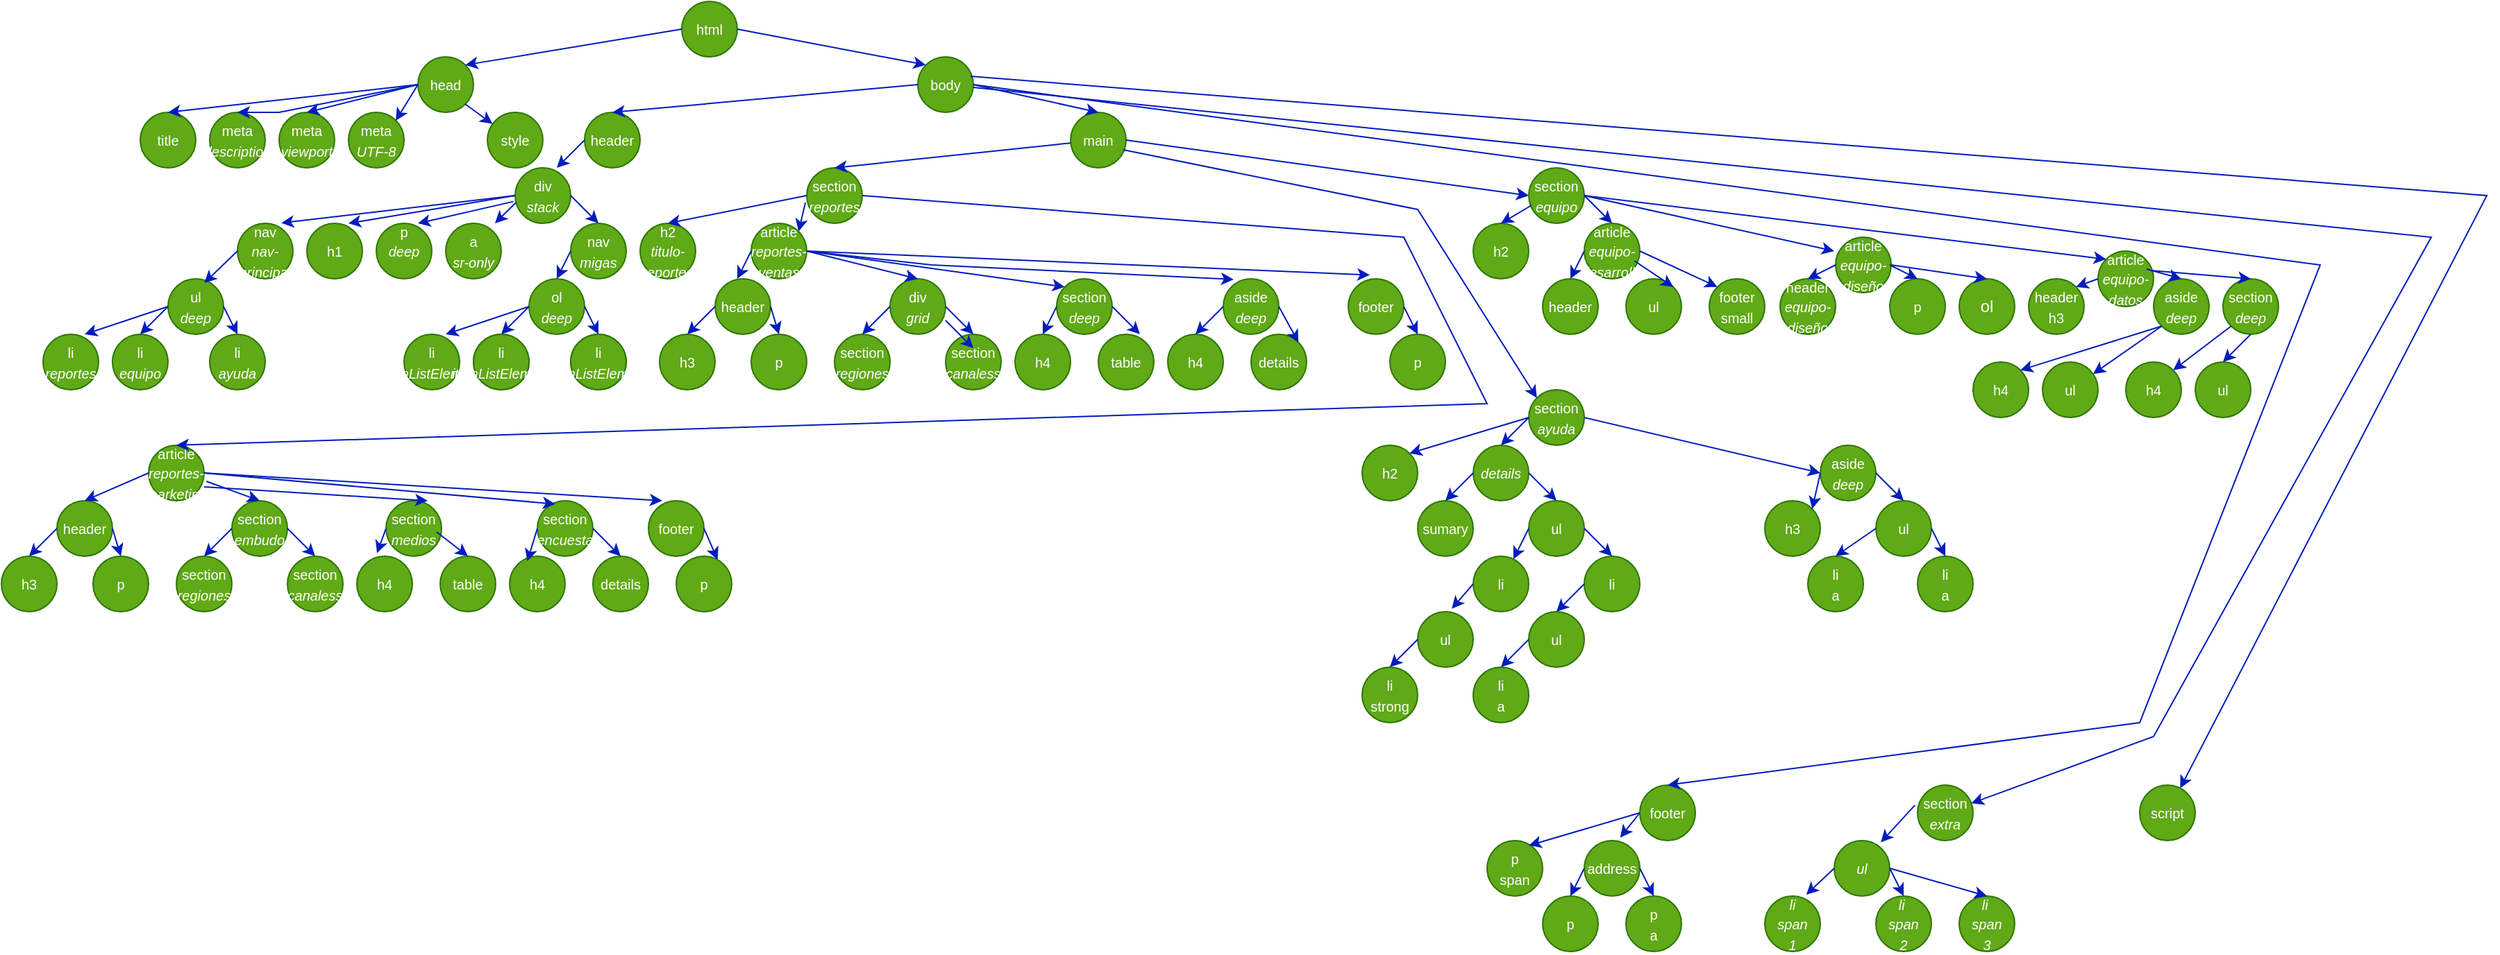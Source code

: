 <mxfile version="28.1.2">
  <diagram name="Página-1" id="tLDWBXnI4YUi0A7ICsDH">
    <mxGraphModel dx="2354" dy="1676" grid="1" gridSize="10" guides="1" tooltips="1" connect="1" arrows="1" fold="1" page="1" pageScale="1" pageWidth="827" pageHeight="1169" math="0" shadow="0">
      <root>
        <mxCell id="0" />
        <mxCell id="1" parent="0" />
        <mxCell id="KHE4-WIelxEUgAE3A5Uk-1" value="&lt;font size=&quot;1&quot;&gt;html&lt;/font&gt;" style="ellipse;whiteSpace=wrap;html=1;aspect=fixed;fillColor=#60a917;fontColor=light-dark(#FFFFFF,#FFFFFF);strokeColor=#2D7600;" parent="1" vertex="1">
          <mxGeometry x="390" width="40" height="40" as="geometry" />
        </mxCell>
        <mxCell id="KHE4-WIelxEUgAE3A5Uk-3" value="&lt;font size=&quot;1&quot;&gt;head&lt;/font&gt;&lt;span style=&quot;color: rgba(0, 0, 0, 0); font-family: monospace; font-size: 0px; text-align: start; text-wrap-mode: nowrap;&quot;&gt;%3CmxGraphModel%3E%3Croot%3E%3CmxCell%20id%3D%220%22%2F%3E%3CmxCell%20id%3D%221%22%20parent%3D%220%22%2F%3E%3CmxCell%20id%3D%222%22%20value%3D%22%26lt%3Bfont%20size%3D%26quot%3B1%26quot%3B%26gt%3Bhtml%26lt%3B%2Ffont%26gt%3B%22%20style%3D%22ellipse%3BwhiteSpace%3Dwrap%3Bhtml%3D1%3Baspect%3Dfixed%3BfillColor%3D%2360a917%3BfontColor%3D%23ffffff%3BstrokeColor%3D%232D7600%3B%22%20vertex%3D%221%22%20parent%3D%221%22%3E%3CmxGeometry%20x%3D%22400%22%20width%3D%2240%22%20height%3D%2240%22%20as%3D%22geometry%22%2F%3E%3C%2FmxCell%3E%3C%2Froot%3E%3C%2FmxGraphModel%3E&lt;/span&gt;" style="ellipse;whiteSpace=wrap;html=1;aspect=fixed;fillColor=#60a917;fontColor=light-dark(#FFFFFF,#FFFFFF);strokeColor=#2D7600;" parent="1" vertex="1">
          <mxGeometry x="200" y="40" width="40" height="40" as="geometry" />
        </mxCell>
        <mxCell id="KHE4-WIelxEUgAE3A5Uk-7" value="" style="endArrow=classic;html=1;rounded=0;exitX=0;exitY=0.5;exitDx=0;exitDy=0;entryX=1;entryY=0;entryDx=0;entryDy=0;fillColor=#0050ef;strokeColor=#001DBC;" parent="1" source="KHE4-WIelxEUgAE3A5Uk-1" target="KHE4-WIelxEUgAE3A5Uk-3" edge="1">
          <mxGeometry width="50" height="50" relative="1" as="geometry">
            <mxPoint x="200" y="150" as="sourcePoint" />
            <mxPoint x="250" y="100" as="targetPoint" />
          </mxGeometry>
        </mxCell>
        <mxCell id="KHE4-WIelxEUgAE3A5Uk-8" value="&lt;font size=&quot;1&quot;&gt;meta&lt;/font&gt;&lt;div&gt;&lt;font size=&quot;1&quot;&gt;&lt;i&gt;UTF-8&lt;/i&gt;&lt;/font&gt;&lt;/div&gt;" style="ellipse;whiteSpace=wrap;html=1;aspect=fixed;fillColor=#60a917;fontColor=light-dark(#FFFFFF,#FFFFFF);strokeColor=#2D7600;" parent="1" vertex="1">
          <mxGeometry x="150" y="80" width="40" height="40" as="geometry" />
        </mxCell>
        <mxCell id="KHE4-WIelxEUgAE3A5Uk-9" value="&lt;font size=&quot;1&quot;&gt;meta&lt;/font&gt;&lt;div&gt;&lt;font size=&quot;1&quot;&gt;&lt;i&gt;description&lt;/i&gt;&lt;/font&gt;&lt;/div&gt;" style="ellipse;whiteSpace=wrap;html=1;aspect=fixed;fillColor=#60a917;fontColor=light-dark(#FFFFFF,#FFFFFF);strokeColor=#2D7600;" parent="1" vertex="1">
          <mxGeometry x="50" y="80" width="40" height="40" as="geometry" />
        </mxCell>
        <mxCell id="KHE4-WIelxEUgAE3A5Uk-10" value="&lt;font size=&quot;1&quot;&gt;meta&lt;/font&gt;&lt;div&gt;&lt;font size=&quot;1&quot;&gt;&lt;i&gt;viewport&lt;/i&gt;&lt;/font&gt;&lt;/div&gt;" style="ellipse;whiteSpace=wrap;html=1;aspect=fixed;fillColor=#60a917;fontColor=light-dark(#FFFFFF,#FFFFFF);strokeColor=#2D7600;" parent="1" vertex="1">
          <mxGeometry x="100" y="80" width="40" height="40" as="geometry" />
        </mxCell>
        <mxCell id="KHE4-WIelxEUgAE3A5Uk-11" value="&lt;font size=&quot;1&quot;&gt;title&lt;/font&gt;" style="ellipse;whiteSpace=wrap;html=1;aspect=fixed;fillColor=#60a917;fontColor=light-dark(#FFFFFF,#FFFFFF);strokeColor=#2D7600;" parent="1" vertex="1">
          <mxGeometry y="80" width="40" height="40" as="geometry" />
        </mxCell>
        <mxCell id="KHE4-WIelxEUgAE3A5Uk-12" value="&lt;font size=&quot;1&quot;&gt;style&lt;/font&gt;" style="ellipse;whiteSpace=wrap;html=1;aspect=fixed;fillColor=#60a917;fontColor=light-dark(#FFFFFF,#FFFFFF);strokeColor=#2D7600;" parent="1" vertex="1">
          <mxGeometry x="250" y="80" width="40" height="40" as="geometry" />
        </mxCell>
        <mxCell id="KHE4-WIelxEUgAE3A5Uk-13" value="" style="endArrow=classic;html=1;rounded=0;exitX=0;exitY=0.5;exitDx=0;exitDy=0;entryX=1;entryY=0;entryDx=0;entryDy=0;fillColor=#0050ef;strokeColor=#001DBC;" parent="1" edge="1">
          <mxGeometry width="50" height="50" relative="1" as="geometry">
            <mxPoint x="200" y="60" as="sourcePoint" />
            <mxPoint x="184" y="86" as="targetPoint" />
          </mxGeometry>
        </mxCell>
        <mxCell id="KHE4-WIelxEUgAE3A5Uk-14" value="" style="endArrow=classic;html=1;rounded=0;exitX=0;exitY=0.5;exitDx=0;exitDy=0;entryX=0.5;entryY=0;entryDx=0;entryDy=0;fillColor=#0050ef;strokeColor=#001DBC;" parent="1" source="KHE4-WIelxEUgAE3A5Uk-3" target="KHE4-WIelxEUgAE3A5Uk-10" edge="1">
          <mxGeometry width="50" height="50" relative="1" as="geometry">
            <mxPoint x="256" y="30" as="sourcePoint" />
            <mxPoint x="240" y="56" as="targetPoint" />
            <Array as="points" />
          </mxGeometry>
        </mxCell>
        <mxCell id="KHE4-WIelxEUgAE3A5Uk-15" value="" style="endArrow=classic;html=1;rounded=0;exitX=0;exitY=0.5;exitDx=0;exitDy=0;entryX=0.5;entryY=0;entryDx=0;entryDy=0;fillColor=#0050ef;strokeColor=#001DBC;" parent="1" target="KHE4-WIelxEUgAE3A5Uk-9" edge="1">
          <mxGeometry width="50" height="50" relative="1" as="geometry">
            <mxPoint x="200" y="60" as="sourcePoint" />
            <mxPoint x="120" y="80" as="targetPoint" />
            <Array as="points">
              <mxPoint x="100" y="80" />
            </Array>
          </mxGeometry>
        </mxCell>
        <mxCell id="KHE4-WIelxEUgAE3A5Uk-16" value="" style="endArrow=classic;html=1;rounded=0;exitX=0;exitY=0.5;exitDx=0;exitDy=0;entryX=0.5;entryY=0;entryDx=0;entryDy=0;fillColor=#0050ef;strokeColor=#001DBC;" parent="1" target="KHE4-WIelxEUgAE3A5Uk-11" edge="1">
          <mxGeometry width="50" height="50" relative="1" as="geometry">
            <mxPoint x="200" y="60" as="sourcePoint" />
            <mxPoint x="120" y="80" as="targetPoint" />
            <Array as="points" />
          </mxGeometry>
        </mxCell>
        <mxCell id="KHE4-WIelxEUgAE3A5Uk-17" value="" style="endArrow=classic;html=1;rounded=0;exitX=1;exitY=1;exitDx=0;exitDy=0;fillColor=#0050ef;strokeColor=#001DBC;" parent="1" source="KHE4-WIelxEUgAE3A5Uk-3" target="KHE4-WIelxEUgAE3A5Uk-12" edge="1">
          <mxGeometry width="50" height="50" relative="1" as="geometry">
            <mxPoint x="230" y="90" as="sourcePoint" />
            <mxPoint x="150" y="110" as="targetPoint" />
            <Array as="points" />
          </mxGeometry>
        </mxCell>
        <mxCell id="KHE4-WIelxEUgAE3A5Uk-18" value="&lt;font size=&quot;1&quot;&gt;body&lt;/font&gt;" style="ellipse;whiteSpace=wrap;html=1;aspect=fixed;fillColor=#60a917;fontColor=light-dark(#FFFFFF,#FFFFFF);strokeColor=#2D7600;" parent="1" vertex="1">
          <mxGeometry x="560" y="40" width="40" height="40" as="geometry" />
        </mxCell>
        <mxCell id="KHE4-WIelxEUgAE3A5Uk-19" value="&lt;font size=&quot;1&quot;&gt;footer&lt;/font&gt;" style="ellipse;whiteSpace=wrap;html=1;aspect=fixed;fillColor=#60a917;fontColor=light-dark(#FFFFFF,#FFFFFF);strokeColor=#2D7600;" parent="1" vertex="1">
          <mxGeometry x="1080" y="565" width="40" height="40" as="geometry" />
        </mxCell>
        <mxCell id="KHE4-WIelxEUgAE3A5Uk-20" value="&lt;font size=&quot;1&quot;&gt;main&lt;/font&gt;" style="ellipse;whiteSpace=wrap;html=1;aspect=fixed;fillColor=#60a917;fontColor=light-dark(#FFFFFF,#FFFFFF);strokeColor=#2D7600;" parent="1" vertex="1">
          <mxGeometry x="670" y="80" width="40" height="40" as="geometry" />
        </mxCell>
        <mxCell id="KHE4-WIelxEUgAE3A5Uk-21" value="&lt;font size=&quot;1&quot;&gt;section&lt;/font&gt;&lt;div&gt;&lt;font size=&quot;1&quot;&gt;&lt;i&gt;extra&lt;/i&gt;&lt;/font&gt;&lt;/div&gt;" style="ellipse;whiteSpace=wrap;html=1;aspect=fixed;fillColor=#60a917;fontColor=light-dark(#FFFFFF,#FFFFFF);strokeColor=#2D7600;" parent="1" vertex="1">
          <mxGeometry x="1280" y="565" width="40" height="40" as="geometry" />
        </mxCell>
        <mxCell id="KHE4-WIelxEUgAE3A5Uk-22" value="&lt;font size=&quot;1&quot;&gt;header&lt;/font&gt;" style="ellipse;whiteSpace=wrap;html=1;aspect=fixed;fillColor=#60a917;fontColor=light-dark(#FFFFFF,#FFFFFF);strokeColor=#2D7600;" parent="1" vertex="1">
          <mxGeometry x="320" y="80" width="40" height="40" as="geometry" />
        </mxCell>
        <mxCell id="KHE4-WIelxEUgAE3A5Uk-29" value="" style="endArrow=classic;html=1;rounded=0;exitX=0;exitY=0.5;exitDx=0;exitDy=0;entryX=0.5;entryY=0;entryDx=0;entryDy=0;fillColor=#0050ef;strokeColor=#001DBC;" parent="1" source="KHE4-WIelxEUgAE3A5Uk-18" edge="1">
          <mxGeometry width="50" height="50" relative="1" as="geometry">
            <mxPoint x="520" y="60" as="sourcePoint" />
            <mxPoint x="340" y="80" as="targetPoint" />
            <Array as="points" />
          </mxGeometry>
        </mxCell>
        <mxCell id="KHE4-WIelxEUgAE3A5Uk-30" value="" style="endArrow=classic;html=1;rounded=0;exitX=1;exitY=0.5;exitDx=0;exitDy=0;entryX=0;entryY=0;entryDx=0;entryDy=0;fillColor=#0050ef;strokeColor=#001DBC;" parent="1" source="KHE4-WIelxEUgAE3A5Uk-1" target="KHE4-WIelxEUgAE3A5Uk-18" edge="1">
          <mxGeometry width="50" height="50" relative="1" as="geometry">
            <mxPoint x="560" y="30" as="sourcePoint" />
            <mxPoint x="380" y="50" as="targetPoint" />
            <Array as="points" />
          </mxGeometry>
        </mxCell>
        <mxCell id="KHE4-WIelxEUgAE3A5Uk-31" value="&lt;font size=&quot;1&quot;&gt;div&lt;/font&gt;&lt;div&gt;&lt;font size=&quot;1&quot;&gt;&lt;i&gt;stack&lt;/i&gt;&lt;/font&gt;&lt;span style=&quot;color: rgba(0, 0, 0, 0); font-family: monospace; font-size: 0px; text-align: start; text-wrap-mode: nowrap; background-color: transparent;&quot;&gt;%3CmxGraphModel%3E%3Croot%3E%3CmxCell%20id%3D%220%22%2F%3E%3CmxCell%20id%3D%221%22%20parent%3D%220%22%2F%3E%3CmxCell%20id%3D%222%22%20value%3D%22%22%20style%3D%22endArrow%3Dclassic%3Bhtml%3D1%3Brounded%3D0%3BexitX%3D1%3BexitY%3D1%3BexitDx%3D0%3BexitDy%3D0%3BfillColor%3D%230050ef%3BstrokeColor%3D%23001DBC%3B%22%20edge%3D%221%22%20parent%3D%221%22%3E%3CmxGeometry%20width%3D%2250%22%20height%3D%2250%22%20relative%3D%221%22%20as%3D%22geometry%22%3E%3CmxPoint%20x%3D%22234%22%20y%3D%2274%22%20as%3D%22sourcePoint%22%2F%3E%3CmxPoint%20x%3D%22254%22%20y%3D%2288%22%20as%3D%22targetPoint%22%2F%3E%3CArray%20as%3D%22points%22%2F%3E%3C%2FmxGeometry%3E%3C%2FmxCell%3E%3C%2Froot%3E%3C%2FmxGraphModel%3E&lt;/span&gt;&lt;/div&gt;" style="ellipse;whiteSpace=wrap;html=1;aspect=fixed;fillColor=#60a917;fontColor=light-dark(#FFFFFF,#FFFFFF);strokeColor=#2D7600;" parent="1" vertex="1">
          <mxGeometry x="270" y="120" width="40" height="40" as="geometry" />
        </mxCell>
        <mxCell id="KHE4-WIelxEUgAE3A5Uk-33" value="" style="endArrow=classic;html=1;rounded=0;exitX=0;exitY=0.5;exitDx=0;exitDy=0;fillColor=#0050ef;strokeColor=#001DBC;entryX=0.75;entryY=0;entryDx=0;entryDy=0;entryPerimeter=0;" parent="1" source="KHE4-WIelxEUgAE3A5Uk-22" target="KHE4-WIelxEUgAE3A5Uk-31" edge="1">
          <mxGeometry width="50" height="50" relative="1" as="geometry">
            <mxPoint x="340" y="150" as="sourcePoint" />
            <mxPoint x="360" y="164" as="targetPoint" />
            <Array as="points" />
          </mxGeometry>
        </mxCell>
        <mxCell id="KHE4-WIelxEUgAE3A5Uk-34" value="&lt;div style=&quot;text-align: center;&quot;&gt;&lt;span style=&quot;background-color: transparent; text-align: start;&quot;&gt;&lt;font size=&quot;1&quot;&gt;h1&lt;/font&gt;&lt;/span&gt;&lt;span style=&quot;background-color: transparent; color: light-dark(rgba(0, 0, 0, 0), rgb(237, 237, 237)); font-family: monospace; font-size: 0px; text-align: start; text-wrap-mode: nowrap;&quot;&gt;%3CmxGraphModel%3E%3Croot%3E%3CmxCell%20id%3D%220%22%2F%3E%3CmxCell%20id%3D%221%22%20parent%3D%220%22%2F%3E%3CmxCell%20id%3D%222%22%20value%3D%22%22%20style%3D%22endArrow%3Dclassic%3Bhtml%3D1%3Brounded%3D0%3BexitX%3D1%3BexitY%3D1%3BexitDx%3D0%3BexitDy%3D0%3BfillColor%3D%230050ef%3BstrokeColor%3D%23001DBC%3B%22%20edge%3D%221%22%20parent%3D%221%22%3E%3CmxGeometry%20width%3D%2250%22%20height%3D%2250%22%20relative%3D%221%22%20as%3D%22geometry%22%3E%3CmxPoint%20x%3D%22234%22%20y%3D%2274%22%20as%3D%22sourcePoint%22%2F%3E%3CmxPoint%20x%3D%22254%22%20y%3D%2288%22%20as%3D%22targetPoint%22%2F%3E%3CArray%20as%3D%22points%22%2F%3E%3C%2FmxGeometry%3E%3C%2FmxCell%3E%3C%2Froot%3E%3C%2FmxGraphModel%3E&lt;/span&gt;&lt;/div&gt;" style="ellipse;whiteSpace=wrap;html=1;aspect=fixed;fillColor=#60a917;fontColor=light-dark(#FFFFFF,#FFFFFF);strokeColor=#2D7600;" parent="1" vertex="1">
          <mxGeometry x="120" y="160" width="40" height="40" as="geometry" />
        </mxCell>
        <mxCell id="KHE4-WIelxEUgAE3A5Uk-35" value="&lt;font size=&quot;1&quot;&gt;a&lt;/font&gt;&lt;div&gt;&lt;font size=&quot;1&quot;&gt;&lt;i&gt;sr-only&lt;/i&gt;&lt;/font&gt;&lt;/div&gt;" style="ellipse;whiteSpace=wrap;html=1;aspect=fixed;fillColor=#60a917;fontColor=light-dark(#FFFFFF,#FFFFFF);strokeColor=#2D7600;" parent="1" vertex="1">
          <mxGeometry x="220" y="160" width="40" height="40" as="geometry" />
        </mxCell>
        <mxCell id="KHE4-WIelxEUgAE3A5Uk-36" value="&lt;span style=&quot;font-size: x-small; background-color: transparent;&quot;&gt;nav&lt;/span&gt;&lt;div&gt;&lt;i style=&quot;font-size: x-small; background-color: transparent;&quot;&gt;migas&lt;/i&gt;&lt;/div&gt;" style="ellipse;whiteSpace=wrap;html=1;aspect=fixed;fillColor=#60a917;fontColor=light-dark(#FFFFFF,#FFFFFF);strokeColor=#2D7600;" parent="1" vertex="1">
          <mxGeometry x="310" y="160" width="40" height="40" as="geometry" />
        </mxCell>
        <mxCell id="KHE4-WIelxEUgAE3A5Uk-37" value="&lt;font size=&quot;1&quot;&gt;nav&lt;/font&gt;&lt;div&gt;&lt;font size=&quot;1&quot;&gt;&lt;i&gt;nav-principal&lt;/i&gt;&lt;/font&gt;&lt;/div&gt;" style="ellipse;whiteSpace=wrap;html=1;aspect=fixed;fillColor=#60a917;fontColor=light-dark(#FFFFFF,#FFFFFF);strokeColor=#2D7600;" parent="1" vertex="1">
          <mxGeometry x="70" y="160" width="40" height="40" as="geometry" />
        </mxCell>
        <mxCell id="KHE4-WIelxEUgAE3A5Uk-38" value="&lt;font size=&quot;1&quot;&gt;p&lt;/font&gt;&lt;div&gt;&lt;font size=&quot;1&quot;&gt;&lt;i&gt;deep&lt;/i&gt;&lt;br&gt;&lt;/font&gt;&lt;div&gt;&lt;font size=&quot;1&quot;&gt;&lt;br&gt;&lt;/font&gt;&lt;/div&gt;&lt;/div&gt;" style="ellipse;whiteSpace=wrap;html=1;aspect=fixed;fillColor=#60a917;fontColor=light-dark(#FFFFFF,#FFFFFF);strokeColor=#2D7600;" parent="1" vertex="1">
          <mxGeometry x="170" y="160" width="40" height="40" as="geometry" />
        </mxCell>
        <mxCell id="KHE4-WIelxEUgAE3A5Uk-39" value="" style="endArrow=classic;html=1;rounded=0;fillColor=#0050ef;strokeColor=#001DBC;entryX=0.79;entryY=-0.005;entryDx=0;entryDy=0;entryPerimeter=0;exitX=0;exitY=0.5;exitDx=0;exitDy=0;" parent="1" source="KHE4-WIelxEUgAE3A5Uk-31" target="KHE4-WIelxEUgAE3A5Uk-37" edge="1">
          <mxGeometry width="50" height="50" relative="1" as="geometry">
            <mxPoint x="290" y="210" as="sourcePoint" />
            <mxPoint x="270" y="230" as="targetPoint" />
            <Array as="points" />
          </mxGeometry>
        </mxCell>
        <mxCell id="KHE4-WIelxEUgAE3A5Uk-40" value="" style="endArrow=classic;html=1;rounded=0;fillColor=#0050ef;strokeColor=#001DBC;entryX=0.79;entryY=-0.005;entryDx=0;entryDy=0;entryPerimeter=0;exitX=0;exitY=0.5;exitDx=0;exitDy=0;" parent="1" source="KHE4-WIelxEUgAE3A5Uk-31" edge="1">
          <mxGeometry width="50" height="50" relative="1" as="geometry">
            <mxPoint x="318" y="140" as="sourcePoint" />
            <mxPoint x="150" y="160" as="targetPoint" />
            <Array as="points" />
          </mxGeometry>
        </mxCell>
        <mxCell id="KHE4-WIelxEUgAE3A5Uk-41" value="" style="endArrow=classic;html=1;rounded=0;fillColor=#0050ef;strokeColor=#001DBC;entryX=0.79;entryY=-0.005;entryDx=0;entryDy=0;entryPerimeter=0;exitX=-0.033;exitY=0.608;exitDx=0;exitDy=0;exitPerimeter=0;" parent="1" source="KHE4-WIelxEUgAE3A5Uk-31" edge="1">
          <mxGeometry width="50" height="50" relative="1" as="geometry">
            <mxPoint x="320" y="140" as="sourcePoint" />
            <mxPoint x="200" y="160" as="targetPoint" />
            <Array as="points" />
          </mxGeometry>
        </mxCell>
        <mxCell id="KHE4-WIelxEUgAE3A5Uk-42" value="" style="endArrow=classic;html=1;rounded=0;fillColor=#0050ef;strokeColor=#001DBC;entryX=0.79;entryY=-0.005;entryDx=0;entryDy=0;entryPerimeter=0;exitX=0.015;exitY=0.624;exitDx=0;exitDy=0;exitPerimeter=0;" parent="1" source="KHE4-WIelxEUgAE3A5Uk-31" edge="1">
          <mxGeometry width="50" height="50" relative="1" as="geometry">
            <mxPoint x="324.5" y="144" as="sourcePoint" />
            <mxPoint x="255.5" y="160" as="targetPoint" />
            <Array as="points" />
          </mxGeometry>
        </mxCell>
        <mxCell id="KHE4-WIelxEUgAE3A5Uk-45" value="&lt;font size=&quot;1&quot;&gt;ul&lt;/font&gt;&lt;div&gt;&lt;font size=&quot;1&quot;&gt;&lt;i&gt;deep&lt;/i&gt;&lt;/font&gt;&lt;/div&gt;" style="ellipse;whiteSpace=wrap;html=1;aspect=fixed;fillColor=#60a917;fontColor=light-dark(#FFFFFF,#FFFFFF);strokeColor=#2D7600;" parent="1" vertex="1">
          <mxGeometry x="20" y="200" width="40" height="40" as="geometry" />
        </mxCell>
        <mxCell id="KHE4-WIelxEUgAE3A5Uk-47" value="" style="endArrow=classic;html=1;rounded=0;exitX=1;exitY=0.5;exitDx=0;exitDy=0;fillColor=#0050ef;strokeColor=#001DBC;entryX=0.5;entryY=0;entryDx=0;entryDy=0;" parent="1" source="KHE4-WIelxEUgAE3A5Uk-31" target="KHE4-WIelxEUgAE3A5Uk-36" edge="1">
          <mxGeometry width="50" height="50" relative="1" as="geometry">
            <mxPoint x="320" y="110" as="sourcePoint" />
            <mxPoint x="300" y="130" as="targetPoint" />
            <Array as="points" />
          </mxGeometry>
        </mxCell>
        <mxCell id="KHE4-WIelxEUgAE3A5Uk-48" value="" style="endArrow=classic;html=1;rounded=0;exitX=0;exitY=0.5;exitDx=0;exitDy=0;fillColor=#0050ef;strokeColor=#001DBC;entryX=0.652;entryY=0.076;entryDx=0;entryDy=0;entryPerimeter=0;" parent="1" source="KHE4-WIelxEUgAE3A5Uk-37" target="KHE4-WIelxEUgAE3A5Uk-45" edge="1">
          <mxGeometry width="50" height="50" relative="1" as="geometry">
            <mxPoint x="40" y="190" as="sourcePoint" />
            <mxPoint x="60" y="210" as="targetPoint" />
            <Array as="points" />
          </mxGeometry>
        </mxCell>
        <mxCell id="KHE4-WIelxEUgAE3A5Uk-49" value="&lt;font size=&quot;1&quot;&gt;li&lt;/font&gt;&lt;div&gt;&lt;font size=&quot;1&quot;&gt;&lt;i&gt;reportes&lt;/i&gt;&lt;/font&gt;&lt;/div&gt;" style="ellipse;whiteSpace=wrap;html=1;aspect=fixed;fillColor=#60a917;fontColor=light-dark(#FFFFFF,#FFFFFF);strokeColor=#2D7600;" parent="1" vertex="1">
          <mxGeometry x="-70" y="240" width="40" height="40" as="geometry" />
        </mxCell>
        <mxCell id="KHE4-WIelxEUgAE3A5Uk-50" value="&lt;font size=&quot;1&quot;&gt;li&lt;/font&gt;&lt;div&gt;&lt;font size=&quot;1&quot;&gt;&lt;i&gt;equipo&lt;/i&gt;&lt;/font&gt;&lt;/div&gt;" style="ellipse;whiteSpace=wrap;html=1;aspect=fixed;fillColor=#60a917;fontColor=light-dark(#FFFFFF,#FFFFFF);strokeColor=#2D7600;" parent="1" vertex="1">
          <mxGeometry x="-20" y="240" width="40" height="40" as="geometry" />
        </mxCell>
        <mxCell id="KHE4-WIelxEUgAE3A5Uk-51" value="&lt;font size=&quot;1&quot;&gt;li&lt;/font&gt;&lt;div&gt;&lt;font size=&quot;1&quot;&gt;&lt;i&gt;ayuda&lt;/i&gt;&lt;/font&gt;&lt;/div&gt;" style="ellipse;whiteSpace=wrap;html=1;aspect=fixed;fillColor=#60a917;fontColor=light-dark(#FFFFFF,#FFFFFF);strokeColor=#2D7600;" parent="1" vertex="1">
          <mxGeometry x="50" y="240" width="40" height="40" as="geometry" />
        </mxCell>
        <mxCell id="KHE4-WIelxEUgAE3A5Uk-52" value="" style="endArrow=classic;html=1;rounded=0;exitX=0;exitY=0.5;exitDx=0;exitDy=0;fillColor=#0050ef;strokeColor=#001DBC;entryX=0.5;entryY=0;entryDx=0;entryDy=0;" parent="1" source="KHE4-WIelxEUgAE3A5Uk-45" target="KHE4-WIelxEUgAE3A5Uk-50" edge="1">
          <mxGeometry width="50" height="50" relative="1" as="geometry">
            <mxPoint x="84" y="190" as="sourcePoint" />
            <mxPoint x="60" y="213" as="targetPoint" />
            <Array as="points" />
          </mxGeometry>
        </mxCell>
        <mxCell id="KHE4-WIelxEUgAE3A5Uk-53" value="" style="endArrow=classic;html=1;rounded=0;exitX=0;exitY=0.5;exitDx=0;exitDy=0;fillColor=#0050ef;strokeColor=#001DBC;entryX=0.5;entryY=0;entryDx=0;entryDy=0;" parent="1" source="KHE4-WIelxEUgAE3A5Uk-45" edge="1">
          <mxGeometry width="50" height="50" relative="1" as="geometry">
            <mxPoint x="-20" y="220" as="sourcePoint" />
            <mxPoint x="-40" y="240" as="targetPoint" />
            <Array as="points" />
          </mxGeometry>
        </mxCell>
        <mxCell id="KHE4-WIelxEUgAE3A5Uk-54" value="" style="endArrow=classic;html=1;rounded=0;exitX=1;exitY=0.5;exitDx=0;exitDy=0;fillColor=#0050ef;strokeColor=#001DBC;entryX=0.5;entryY=0;entryDx=0;entryDy=0;" parent="1" source="KHE4-WIelxEUgAE3A5Uk-45" target="KHE4-WIelxEUgAE3A5Uk-51" edge="1">
          <mxGeometry width="50" height="50" relative="1" as="geometry">
            <mxPoint x="20" y="230" as="sourcePoint" />
            <mxPoint y="250" as="targetPoint" />
            <Array as="points" />
          </mxGeometry>
        </mxCell>
        <mxCell id="KHE4-WIelxEUgAE3A5Uk-55" value="&lt;font size=&quot;1&quot;&gt;ol&lt;/font&gt;&lt;div&gt;&lt;font size=&quot;1&quot;&gt;&lt;i&gt;deep&lt;/i&gt;&lt;/font&gt;&lt;/div&gt;" style="ellipse;whiteSpace=wrap;html=1;aspect=fixed;fillColor=#60a917;fontColor=light-dark(#FFFFFF,#FFFFFF);strokeColor=#2D7600;" parent="1" vertex="1">
          <mxGeometry x="280" y="200" width="40" height="40" as="geometry" />
        </mxCell>
        <mxCell id="KHE4-WIelxEUgAE3A5Uk-56" value="&lt;font size=&quot;1&quot;&gt;li&lt;/font&gt;&lt;div&gt;&lt;font size=&quot;1&quot;&gt;&lt;i&gt;itemListElement&lt;/i&gt;&lt;/font&gt;&lt;/div&gt;" style="ellipse;whiteSpace=wrap;html=1;aspect=fixed;fillColor=#60a917;fontColor=light-dark(#FFFFFF,#FFFFFF);strokeColor=#2D7600;" parent="1" vertex="1">
          <mxGeometry x="190" y="240" width="40" height="40" as="geometry" />
        </mxCell>
        <mxCell id="KHE4-WIelxEUgAE3A5Uk-57" value="&lt;font size=&quot;1&quot;&gt;li&lt;/font&gt;&lt;div&gt;&lt;font size=&quot;1&quot;&gt;&lt;i&gt;equipo&lt;/i&gt;&lt;/font&gt;&lt;/div&gt;" style="ellipse;whiteSpace=wrap;html=1;aspect=fixed;fillColor=#60a917;fontColor=light-dark(#FFFFFF,#FFFFFF);strokeColor=#2D7600;" parent="1" vertex="1">
          <mxGeometry x="240" y="240" width="40" height="40" as="geometry" />
        </mxCell>
        <mxCell id="KHE4-WIelxEUgAE3A5Uk-58" value="&lt;font size=&quot;1&quot;&gt;li&lt;/font&gt;&lt;div&gt;&lt;font size=&quot;1&quot;&gt;&lt;i&gt;ayuda&lt;/i&gt;&lt;/font&gt;&lt;/div&gt;" style="ellipse;whiteSpace=wrap;html=1;aspect=fixed;fillColor=#60a917;fontColor=light-dark(#FFFFFF,#FFFFFF);strokeColor=#2D7600;" parent="1" vertex="1">
          <mxGeometry x="310" y="240" width="40" height="40" as="geometry" />
        </mxCell>
        <mxCell id="KHE4-WIelxEUgAE3A5Uk-59" value="" style="endArrow=classic;html=1;rounded=0;exitX=0;exitY=0.5;exitDx=0;exitDy=0;fillColor=#0050ef;strokeColor=#001DBC;entryX=0.5;entryY=0;entryDx=0;entryDy=0;" parent="1" source="KHE4-WIelxEUgAE3A5Uk-55" target="KHE4-WIelxEUgAE3A5Uk-57" edge="1">
          <mxGeometry width="50" height="50" relative="1" as="geometry">
            <mxPoint x="344" y="190" as="sourcePoint" />
            <mxPoint x="320" y="213" as="targetPoint" />
            <Array as="points" />
          </mxGeometry>
        </mxCell>
        <mxCell id="KHE4-WIelxEUgAE3A5Uk-60" value="" style="endArrow=classic;html=1;rounded=0;exitX=0;exitY=0.5;exitDx=0;exitDy=0;fillColor=#0050ef;strokeColor=#001DBC;entryX=0.5;entryY=0;entryDx=0;entryDy=0;" parent="1" source="KHE4-WIelxEUgAE3A5Uk-55" edge="1">
          <mxGeometry width="50" height="50" relative="1" as="geometry">
            <mxPoint x="240" y="220" as="sourcePoint" />
            <mxPoint x="220" y="240" as="targetPoint" />
            <Array as="points" />
          </mxGeometry>
        </mxCell>
        <mxCell id="KHE4-WIelxEUgAE3A5Uk-61" value="" style="endArrow=classic;html=1;rounded=0;exitX=1;exitY=0.5;exitDx=0;exitDy=0;fillColor=#0050ef;strokeColor=#001DBC;entryX=0.5;entryY=0;entryDx=0;entryDy=0;" parent="1" source="KHE4-WIelxEUgAE3A5Uk-55" target="KHE4-WIelxEUgAE3A5Uk-58" edge="1">
          <mxGeometry width="50" height="50" relative="1" as="geometry">
            <mxPoint x="280" y="230" as="sourcePoint" />
            <mxPoint x="260" y="250" as="targetPoint" />
            <Array as="points" />
          </mxGeometry>
        </mxCell>
        <mxCell id="KHE4-WIelxEUgAE3A5Uk-62" value="&lt;font size=&quot;1&quot;&gt;li&lt;/font&gt;&lt;div&gt;&lt;font size=&quot;1&quot;&gt;&lt;i&gt;itemListElement&lt;/i&gt;&lt;/font&gt;&lt;/div&gt;" style="ellipse;whiteSpace=wrap;html=1;aspect=fixed;fillColor=#60a917;fontColor=light-dark(#FFFFFF,#FFFFFF);strokeColor=#2D7600;" parent="1" vertex="1">
          <mxGeometry x="240" y="240" width="40" height="40" as="geometry" />
        </mxCell>
        <mxCell id="KHE4-WIelxEUgAE3A5Uk-63" value="&lt;font size=&quot;1&quot;&gt;li&lt;/font&gt;&lt;div&gt;&lt;font size=&quot;1&quot;&gt;&lt;i&gt;itemListElement&lt;/i&gt;&lt;/font&gt;&lt;/div&gt;" style="ellipse;whiteSpace=wrap;html=1;aspect=fixed;fillColor=#60a917;fontColor=light-dark(#FFFFFF,#FFFFFF);strokeColor=#2D7600;" parent="1" vertex="1">
          <mxGeometry x="310" y="240" width="40" height="40" as="geometry" />
        </mxCell>
        <mxCell id="KHE4-WIelxEUgAE3A5Uk-64" value="" style="endArrow=classic;html=1;rounded=0;exitX=0;exitY=0.5;exitDx=0;exitDy=0;fillColor=#0050ef;strokeColor=#001DBC;entryX=0.5;entryY=0;entryDx=0;entryDy=0;" parent="1" source="KHE4-WIelxEUgAE3A5Uk-36" target="KHE4-WIelxEUgAE3A5Uk-55" edge="1">
          <mxGeometry width="50" height="50" relative="1" as="geometry">
            <mxPoint x="320" y="220" as="sourcePoint" />
            <mxPoint x="330" y="240" as="targetPoint" />
            <Array as="points" />
          </mxGeometry>
        </mxCell>
        <mxCell id="KHE4-WIelxEUgAE3A5Uk-65" value="" style="endArrow=classic;html=1;rounded=0;entryX=0.5;entryY=0;entryDx=0;entryDy=0;fillColor=#0050ef;strokeColor=#001DBC;exitX=1;exitY=0.5;exitDx=0;exitDy=0;" parent="1" source="KHE4-WIelxEUgAE3A5Uk-18" target="KHE4-WIelxEUgAE3A5Uk-20" edge="1">
          <mxGeometry width="50" height="50" relative="1" as="geometry">
            <mxPoint x="560" y="60" as="sourcePoint" />
            <mxPoint x="460" y="80" as="targetPoint" />
            <Array as="points" />
          </mxGeometry>
        </mxCell>
        <mxCell id="KHE4-WIelxEUgAE3A5Uk-66" value="&lt;font size=&quot;1&quot;&gt;section&lt;/font&gt;&lt;div&gt;&lt;font size=&quot;1&quot;&gt;&lt;i&gt;reportes&lt;/i&gt;&lt;/font&gt;&lt;/div&gt;" style="ellipse;whiteSpace=wrap;html=1;aspect=fixed;fillColor=#60a917;fontColor=light-dark(#FFFFFF,#FFFFFF);strokeColor=#2D7600;" parent="1" vertex="1">
          <mxGeometry x="480" y="120" width="40" height="40" as="geometry" />
        </mxCell>
        <mxCell id="KHE4-WIelxEUgAE3A5Uk-70" value="&lt;font size=&quot;1&quot;&gt;h2&lt;/font&gt;&lt;div&gt;&lt;font size=&quot;1&quot;&gt;&lt;i&gt;titulo-reportes&lt;/i&gt;&lt;/font&gt;&lt;/div&gt;" style="ellipse;whiteSpace=wrap;html=1;aspect=fixed;fillColor=#60a917;fontColor=light-dark(#FFFFFF,#FFFFFF);strokeColor=#2D7600;" parent="1" vertex="1">
          <mxGeometry x="360" y="160" width="40" height="40" as="geometry" />
        </mxCell>
        <mxCell id="KHE4-WIelxEUgAE3A5Uk-71" value="&lt;font size=&quot;1&quot;&gt;article&lt;/font&gt;&lt;div&gt;&lt;font size=&quot;1&quot;&gt;&lt;i&gt;reportes-ventas&lt;/i&gt;&lt;/font&gt;&lt;/div&gt;" style="ellipse;whiteSpace=wrap;html=1;aspect=fixed;fillColor=#60a917;fontColor=light-dark(#FFFFFF,#FFFFFF);strokeColor=#2D7600;" parent="1" vertex="1">
          <mxGeometry x="440" y="160" width="40" height="40" as="geometry" />
        </mxCell>
        <mxCell id="KHE4-WIelxEUgAE3A5Uk-72" value="&lt;font size=&quot;1&quot;&gt;article&lt;/font&gt;&lt;div&gt;&lt;font size=&quot;1&quot;&gt;&lt;i&gt;reportes-marketing&lt;/i&gt;&lt;/font&gt;&lt;/div&gt;" style="ellipse;whiteSpace=wrap;html=1;aspect=fixed;fillColor=#60a917;fontColor=light-dark(#FFFFFF,#FFFFFF);strokeColor=#2D7600;" parent="1" vertex="1">
          <mxGeometry x="6" y="320" width="40" height="40" as="geometry" />
        </mxCell>
        <mxCell id="KHE4-WIelxEUgAE3A5Uk-74" value="" style="endArrow=classic;html=1;rounded=0;entryX=0.5;entryY=0;entryDx=0;entryDy=0;fillColor=#0050ef;strokeColor=#001DBC;" parent="1" source="KHE4-WIelxEUgAE3A5Uk-20" target="KHE4-WIelxEUgAE3A5Uk-66" edge="1">
          <mxGeometry width="50" height="50" relative="1" as="geometry">
            <mxPoint x="440" y="100" as="sourcePoint" />
            <mxPoint x="340" y="120" as="targetPoint" />
            <Array as="points" />
          </mxGeometry>
        </mxCell>
        <mxCell id="KHE4-WIelxEUgAE3A5Uk-75" value="" style="endArrow=classic;html=1;rounded=0;entryX=0.5;entryY=0;entryDx=0;entryDy=0;fillColor=#0050ef;strokeColor=#001DBC;exitX=0;exitY=0.5;exitDx=0;exitDy=0;" parent="1" source="KHE4-WIelxEUgAE3A5Uk-66" target="KHE4-WIelxEUgAE3A5Uk-70" edge="1">
          <mxGeometry width="50" height="50" relative="1" as="geometry">
            <mxPoint x="450" y="100" as="sourcePoint" />
            <mxPoint x="430" y="120" as="targetPoint" />
            <Array as="points" />
          </mxGeometry>
        </mxCell>
        <mxCell id="KHE4-WIelxEUgAE3A5Uk-76" value="" style="endArrow=classic;html=1;rounded=0;entryX=1;entryY=0;entryDx=0;entryDy=0;fillColor=#0050ef;strokeColor=#001DBC;exitX=-0.023;exitY=0.624;exitDx=0;exitDy=0;align=center;verticalAlign=middle;fontFamily=Helvetica;fontSize=11;fontColor=default;labelBackgroundColor=default;exitPerimeter=0;" parent="1" source="KHE4-WIelxEUgAE3A5Uk-66" target="KHE4-WIelxEUgAE3A5Uk-71" edge="1">
          <mxGeometry width="50" height="50" relative="1" as="geometry">
            <mxPoint x="410" y="140" as="sourcePoint" />
            <mxPoint x="390" y="160" as="targetPoint" />
            <Array as="points" />
          </mxGeometry>
        </mxCell>
        <mxCell id="KHE4-WIelxEUgAE3A5Uk-78" value="" style="endArrow=classic;html=1;rounded=0;entryX=0.5;entryY=0;entryDx=0;entryDy=0;fillColor=#0050ef;strokeColor=#001DBC;exitX=1;exitY=0.5;exitDx=0;exitDy=0;" parent="1" source="KHE4-WIelxEUgAE3A5Uk-66" target="KHE4-WIelxEUgAE3A5Uk-72" edge="1">
          <mxGeometry width="50" height="50" relative="1" as="geometry">
            <mxPoint x="460" y="250" as="sourcePoint" />
            <mxPoint x="468" y="276" as="targetPoint" />
            <Array as="points">
              <mxPoint x="910" y="170" />
              <mxPoint x="970" y="290" />
            </Array>
          </mxGeometry>
        </mxCell>
        <mxCell id="KHE4-WIelxEUgAE3A5Uk-79" value="&lt;font size=&quot;1&quot;&gt;header&lt;/font&gt;" style="ellipse;whiteSpace=wrap;html=1;aspect=fixed;fillColor=#60a917;fontColor=light-dark(#FFFFFF,#FFFFFF);strokeColor=#2D7600;" parent="1" vertex="1">
          <mxGeometry x="414" y="200" width="40" height="40" as="geometry" />
        </mxCell>
        <mxCell id="KHE4-WIelxEUgAE3A5Uk-80" value="&lt;font size=&quot;1&quot;&gt;div&lt;/font&gt;&lt;div&gt;&lt;font size=&quot;1&quot;&gt;&lt;i&gt;grid&lt;/i&gt;&lt;/font&gt;&lt;/div&gt;" style="ellipse;whiteSpace=wrap;html=1;aspect=fixed;fillColor=#60a917;fontColor=light-dark(#FFFFFF,#FFFFFF);strokeColor=#2D7600;" parent="1" vertex="1">
          <mxGeometry x="540" y="200" width="40" height="40" as="geometry" />
        </mxCell>
        <mxCell id="KHE4-WIelxEUgAE3A5Uk-81" value="&lt;font size=&quot;1&quot;&gt;section&lt;/font&gt;&lt;div&gt;&lt;font size=&quot;1&quot;&gt;&lt;i&gt;deep&lt;/i&gt;&lt;/font&gt;&lt;/div&gt;" style="ellipse;whiteSpace=wrap;html=1;aspect=fixed;fillColor=#60a917;fontColor=light-dark(#FFFFFF,#FFFFFF);strokeColor=#2D7600;" parent="1" vertex="1">
          <mxGeometry x="660" y="200" width="40" height="40" as="geometry" />
        </mxCell>
        <mxCell id="KHE4-WIelxEUgAE3A5Uk-82" value="&lt;font size=&quot;1&quot;&gt;aside&lt;/font&gt;&lt;div&gt;&lt;font size=&quot;1&quot;&gt;&lt;i&gt;deep&lt;/i&gt;&lt;/font&gt;&lt;/div&gt;" style="ellipse;whiteSpace=wrap;html=1;aspect=fixed;fillColor=#60a917;fontColor=light-dark(#FFFFFF,#FFFFFF);strokeColor=#2D7600;" parent="1" vertex="1">
          <mxGeometry x="780" y="200" width="40" height="40" as="geometry" />
        </mxCell>
        <mxCell id="KHE4-WIelxEUgAE3A5Uk-83" value="&lt;font size=&quot;1&quot;&gt;footer&lt;/font&gt;" style="ellipse;whiteSpace=wrap;html=1;aspect=fixed;fillColor=#60a917;fontColor=light-dark(#FFFFFF,#FFFFFF);strokeColor=#2D7600;" parent="1" vertex="1">
          <mxGeometry x="870" y="200" width="40" height="40" as="geometry" />
        </mxCell>
        <mxCell id="KHE4-WIelxEUgAE3A5Uk-84" value="" style="endArrow=classic;html=1;rounded=0;entryX=0.4;entryY=0;entryDx=0;entryDy=0;fillColor=#0050ef;strokeColor=#001DBC;exitX=0;exitY=0.5;exitDx=0;exitDy=0;entryPerimeter=0;" parent="1" source="KHE4-WIelxEUgAE3A5Uk-71" target="KHE4-WIelxEUgAE3A5Uk-79" edge="1">
          <mxGeometry width="50" height="50" relative="1" as="geometry">
            <mxPoint x="410" y="150" as="sourcePoint" />
            <mxPoint x="390" y="170" as="targetPoint" />
            <Array as="points" />
          </mxGeometry>
        </mxCell>
        <mxCell id="KHE4-WIelxEUgAE3A5Uk-85" value="" style="endArrow=classic;html=1;rounded=0;entryX=0.5;entryY=0;entryDx=0;entryDy=0;fillColor=#0050ef;strokeColor=#001DBC;exitX=1;exitY=0.5;exitDx=0;exitDy=0;" parent="1" source="KHE4-WIelxEUgAE3A5Uk-71" target="KHE4-WIelxEUgAE3A5Uk-80" edge="1">
          <mxGeometry width="50" height="50" relative="1" as="geometry">
            <mxPoint x="540" y="280" as="sourcePoint" />
            <mxPoint x="520" y="300" as="targetPoint" />
            <Array as="points" />
          </mxGeometry>
        </mxCell>
        <mxCell id="KHE4-WIelxEUgAE3A5Uk-86" value="" style="endArrow=classic;html=1;rounded=0;entryX=0;entryY=0;entryDx=0;entryDy=0;fillColor=#0050ef;strokeColor=#001DBC;" parent="1" target="KHE4-WIelxEUgAE3A5Uk-81" edge="1">
          <mxGeometry width="50" height="50" relative="1" as="geometry">
            <mxPoint x="480" y="180" as="sourcePoint" />
            <mxPoint x="480" y="310" as="targetPoint" />
            <Array as="points" />
          </mxGeometry>
        </mxCell>
        <mxCell id="KHE4-WIelxEUgAE3A5Uk-87" value="" style="endArrow=classic;html=1;rounded=0;entryX=0.187;entryY=0.011;entryDx=0;entryDy=0;fillColor=#0050ef;strokeColor=#001DBC;entryPerimeter=0;" parent="1" target="KHE4-WIelxEUgAE3A5Uk-82" edge="1">
          <mxGeometry width="50" height="50" relative="1" as="geometry">
            <mxPoint x="480" y="180" as="sourcePoint" />
            <mxPoint x="520" y="330" as="targetPoint" />
            <Array as="points">
              <mxPoint x="570" y="190" />
            </Array>
          </mxGeometry>
        </mxCell>
        <mxCell id="KHE4-WIelxEUgAE3A5Uk-88" value="" style="endArrow=classic;html=1;rounded=0;entryX=0.389;entryY=-0.069;entryDx=0;entryDy=0;fillColor=#0050ef;strokeColor=#001DBC;exitX=1;exitY=0.5;exitDx=0;exitDy=0;entryPerimeter=0;" parent="1" source="KHE4-WIelxEUgAE3A5Uk-71" target="KHE4-WIelxEUgAE3A5Uk-83" edge="1">
          <mxGeometry width="50" height="50" relative="1" as="geometry">
            <mxPoint x="590" y="250" as="sourcePoint" />
            <mxPoint x="570" y="270" as="targetPoint" />
            <Array as="points" />
          </mxGeometry>
        </mxCell>
        <mxCell id="KHE4-WIelxEUgAE3A5Uk-89" value="&lt;font size=&quot;1&quot;&gt;h3&lt;/font&gt;" style="ellipse;whiteSpace=wrap;html=1;aspect=fixed;fillColor=#60a917;fontColor=light-dark(#FFFFFF,#FFFFFF);strokeColor=#2D7600;" parent="1" vertex="1">
          <mxGeometry x="374" y="240" width="40" height="40" as="geometry" />
        </mxCell>
        <mxCell id="KHE4-WIelxEUgAE3A5Uk-90" value="&lt;font size=&quot;1&quot;&gt;p&lt;/font&gt;" style="ellipse;whiteSpace=wrap;html=1;aspect=fixed;fillColor=#60a917;fontColor=light-dark(#FFFFFF,#FFFFFF);strokeColor=#2D7600;" parent="1" vertex="1">
          <mxGeometry x="440" y="240" width="40" height="40" as="geometry" />
        </mxCell>
        <mxCell id="KHE4-WIelxEUgAE3A5Uk-91" value="" style="endArrow=classic;html=1;rounded=0;entryX=0.5;entryY=0;entryDx=0;entryDy=0;fillColor=#0050ef;strokeColor=#001DBC;exitX=0;exitY=0.5;exitDx=0;exitDy=0;" parent="1" source="KHE4-WIelxEUgAE3A5Uk-79" target="KHE4-WIelxEUgAE3A5Uk-89" edge="1">
          <mxGeometry width="50" height="50" relative="1" as="geometry">
            <mxPoint x="440" y="180" as="sourcePoint" />
            <mxPoint x="430" y="200" as="targetPoint" />
            <Array as="points" />
          </mxGeometry>
        </mxCell>
        <mxCell id="KHE4-WIelxEUgAE3A5Uk-92" value="" style="endArrow=classic;html=1;rounded=0;entryX=0.5;entryY=0;entryDx=0;entryDy=0;fillColor=#0050ef;strokeColor=#001DBC;exitX=1;exitY=0.5;exitDx=0;exitDy=0;" parent="1" source="KHE4-WIelxEUgAE3A5Uk-79" target="KHE4-WIelxEUgAE3A5Uk-90" edge="1">
          <mxGeometry width="50" height="50" relative="1" as="geometry">
            <mxPoint x="460" y="220" as="sourcePoint" />
            <mxPoint x="480" y="240" as="targetPoint" />
            <Array as="points" />
          </mxGeometry>
        </mxCell>
        <mxCell id="KHE4-WIelxEUgAE3A5Uk-93" value="&lt;font size=&quot;1&quot;&gt;section&lt;/font&gt;&lt;div&gt;&lt;font size=&quot;1&quot;&gt;&lt;i&gt;regiones&lt;/i&gt;&lt;/font&gt;&lt;/div&gt;" style="ellipse;whiteSpace=wrap;html=1;aspect=fixed;fillColor=#60a917;fontColor=light-dark(#FFFFFF,#FFFFFF);strokeColor=#2D7600;" parent="1" vertex="1">
          <mxGeometry x="500" y="240" width="40" height="40" as="geometry" />
        </mxCell>
        <mxCell id="KHE4-WIelxEUgAE3A5Uk-94" value="&lt;font size=&quot;1&quot;&gt;section&lt;/font&gt;&lt;div&gt;&lt;font size=&quot;1&quot;&gt;&lt;i&gt;canaless&lt;/i&gt;&lt;/font&gt;&lt;/div&gt;" style="ellipse;whiteSpace=wrap;html=1;aspect=fixed;fillColor=#60a917;fontColor=light-dark(#FFFFFF,#FFFFFF);strokeColor=#2D7600;" parent="1" vertex="1">
          <mxGeometry x="580" y="240" width="40" height="40" as="geometry" />
        </mxCell>
        <mxCell id="KHE4-WIelxEUgAE3A5Uk-95" value="" style="endArrow=classic;html=1;rounded=0;entryX=0.5;entryY=0;entryDx=0;entryDy=0;fillColor=#0050ef;strokeColor=#001DBC;exitX=0;exitY=0.5;exitDx=0;exitDy=0;" parent="1" source="KHE4-WIelxEUgAE3A5Uk-80" target="KHE4-WIelxEUgAE3A5Uk-93" edge="1">
          <mxGeometry width="50" height="50" relative="1" as="geometry">
            <mxPoint x="550" y="310" as="sourcePoint" />
            <mxPoint x="630" y="330" as="targetPoint" />
            <Array as="points" />
          </mxGeometry>
        </mxCell>
        <mxCell id="KHE4-WIelxEUgAE3A5Uk-96" value="" style="endArrow=classic;html=1;rounded=0;entryX=0.5;entryY=0;entryDx=0;entryDy=0;fillColor=#0050ef;strokeColor=#001DBC;exitX=1;exitY=0.5;exitDx=0;exitDy=0;" parent="1" target="KHE4-WIelxEUgAE3A5Uk-94" edge="1">
          <mxGeometry width="50" height="50" relative="1" as="geometry">
            <mxPoint x="580" y="220" as="sourcePoint" />
            <mxPoint x="660" y="240" as="targetPoint" />
            <Array as="points" />
          </mxGeometry>
        </mxCell>
        <mxCell id="KHE4-WIelxEUgAE3A5Uk-97" value="&lt;font size=&quot;1&quot;&gt;h4&lt;/font&gt;" style="ellipse;whiteSpace=wrap;html=1;aspect=fixed;fillColor=#60a917;fontColor=light-dark(#FFFFFF,#FFFFFF);strokeColor=#2D7600;" parent="1" vertex="1">
          <mxGeometry x="630" y="240" width="40" height="40" as="geometry" />
        </mxCell>
        <mxCell id="KHE4-WIelxEUgAE3A5Uk-99" value="&lt;font size=&quot;1&quot;&gt;table&lt;/font&gt;" style="ellipse;whiteSpace=wrap;html=1;aspect=fixed;fillColor=#60a917;fontColor=light-dark(#FFFFFF,#FFFFFF);strokeColor=#2D7600;" parent="1" vertex="1">
          <mxGeometry x="690" y="240" width="40" height="40" as="geometry" />
        </mxCell>
        <mxCell id="KHE4-WIelxEUgAE3A5Uk-100" value="" style="endArrow=classic;html=1;rounded=0;entryX=0.5;entryY=0;entryDx=0;entryDy=0;fillColor=#0050ef;strokeColor=#001DBC;exitX=0;exitY=0.5;exitDx=0;exitDy=0;" parent="1" source="KHE4-WIelxEUgAE3A5Uk-81" target="KHE4-WIelxEUgAE3A5Uk-97" edge="1">
          <mxGeometry width="50" height="50" relative="1" as="geometry">
            <mxPoint x="590" y="230" as="sourcePoint" />
            <mxPoint x="610" y="250" as="targetPoint" />
            <Array as="points" />
          </mxGeometry>
        </mxCell>
        <mxCell id="KHE4-WIelxEUgAE3A5Uk-101" value="" style="endArrow=classic;html=1;rounded=0;entryX=0.5;entryY=0;entryDx=0;entryDy=0;fillColor=#0050ef;strokeColor=#001DBC;exitX=1;exitY=0.5;exitDx=0;exitDy=0;" parent="1" edge="1">
          <mxGeometry width="50" height="50" relative="1" as="geometry">
            <mxPoint x="580" y="230" as="sourcePoint" />
            <mxPoint x="600" y="250" as="targetPoint" />
            <Array as="points" />
          </mxGeometry>
        </mxCell>
        <mxCell id="KHE4-WIelxEUgAE3A5Uk-102" value="" style="endArrow=classic;html=1;rounded=0;entryX=0.5;entryY=0;entryDx=0;entryDy=0;fillColor=#0050ef;strokeColor=#001DBC;exitX=1;exitY=0.5;exitDx=0;exitDy=0;" parent="1" source="KHE4-WIelxEUgAE3A5Uk-81" edge="1">
          <mxGeometry width="50" height="50" relative="1" as="geometry">
            <mxPoint x="730" y="220" as="sourcePoint" />
            <mxPoint x="720" y="240" as="targetPoint" />
            <Array as="points" />
          </mxGeometry>
        </mxCell>
        <mxCell id="KHE4-WIelxEUgAE3A5Uk-103" value="&lt;font size=&quot;1&quot;&gt;h4&lt;/font&gt;" style="ellipse;whiteSpace=wrap;html=1;aspect=fixed;fillColor=#60a917;fontColor=light-dark(#FFFFFF,#FFFFFF);strokeColor=#2D7600;" parent="1" vertex="1">
          <mxGeometry x="740" y="240" width="40" height="40" as="geometry" />
        </mxCell>
        <mxCell id="KHE4-WIelxEUgAE3A5Uk-104" value="&lt;font size=&quot;1&quot;&gt;details&lt;/font&gt;" style="ellipse;whiteSpace=wrap;html=1;aspect=fixed;fillColor=#60a917;fontColor=light-dark(#FFFFFF,#FFFFFF);strokeColor=#2D7600;" parent="1" vertex="1">
          <mxGeometry x="800" y="240" width="40" height="40" as="geometry" />
        </mxCell>
        <mxCell id="KHE4-WIelxEUgAE3A5Uk-105" value="" style="endArrow=classic;html=1;rounded=0;entryX=1;entryY=0;entryDx=0;entryDy=0;fillColor=#0050ef;strokeColor=#001DBC;exitX=1;exitY=0.5;exitDx=0;exitDy=0;" parent="1" source="KHE4-WIelxEUgAE3A5Uk-82" target="KHE4-WIelxEUgAE3A5Uk-104" edge="1">
          <mxGeometry width="50" height="50" relative="1" as="geometry">
            <mxPoint x="760" y="330" as="sourcePoint" />
            <mxPoint x="780" y="350" as="targetPoint" />
            <Array as="points" />
          </mxGeometry>
        </mxCell>
        <mxCell id="KHE4-WIelxEUgAE3A5Uk-106" value="" style="endArrow=classic;html=1;rounded=0;entryX=0.5;entryY=0;entryDx=0;entryDy=0;fillColor=#0050ef;strokeColor=#001DBC;exitX=0;exitY=0.5;exitDx=0;exitDy=0;" parent="1" source="KHE4-WIelxEUgAE3A5Uk-82" edge="1">
          <mxGeometry width="50" height="50" relative="1" as="geometry">
            <mxPoint x="740" y="220" as="sourcePoint" />
            <mxPoint x="760" y="240" as="targetPoint" />
            <Array as="points" />
          </mxGeometry>
        </mxCell>
        <mxCell id="KHE4-WIelxEUgAE3A5Uk-107" value="&lt;font size=&quot;1&quot;&gt;p&lt;/font&gt;" style="ellipse;whiteSpace=wrap;html=1;aspect=fixed;fillColor=#60a917;fontColor=light-dark(#FFFFFF,#FFFFFF);strokeColor=#2D7600;" parent="1" vertex="1">
          <mxGeometry x="900" y="240" width="40" height="40" as="geometry" />
        </mxCell>
        <mxCell id="KHE4-WIelxEUgAE3A5Uk-108" value="" style="endArrow=classic;html=1;rounded=0;fillColor=#0050ef;strokeColor=#001DBC;exitX=1;exitY=0.5;exitDx=0;exitDy=0;entryX=0.5;entryY=0;entryDx=0;entryDy=0;" parent="1" source="KHE4-WIelxEUgAE3A5Uk-83" target="KHE4-WIelxEUgAE3A5Uk-107" edge="1">
          <mxGeometry width="50" height="50" relative="1" as="geometry">
            <mxPoint x="820" y="230" as="sourcePoint" />
            <mxPoint x="850" y="250" as="targetPoint" />
            <Array as="points" />
          </mxGeometry>
        </mxCell>
        <mxCell id="KHE4-WIelxEUgAE3A5Uk-109" value="&lt;font size=&quot;1&quot;&gt;header&lt;/font&gt;" style="ellipse;whiteSpace=wrap;html=1;aspect=fixed;fillColor=#60a917;fontColor=light-dark(#FFFFFF,#FFFFFF);strokeColor=#2D7600;" parent="1" vertex="1">
          <mxGeometry x="-60" y="360" width="40" height="40" as="geometry" />
        </mxCell>
        <mxCell id="KHE4-WIelxEUgAE3A5Uk-110" value="&lt;font size=&quot;1&quot;&gt;section&lt;/font&gt;&lt;div&gt;&lt;font size=&quot;1&quot;&gt;&lt;i&gt;embudo&lt;/i&gt;&lt;/font&gt;&lt;/div&gt;" style="ellipse;whiteSpace=wrap;html=1;aspect=fixed;fillColor=#60a917;fontColor=light-dark(#FFFFFF,#FFFFFF);strokeColor=#2D7600;" parent="1" vertex="1">
          <mxGeometry x="66" y="360" width="40" height="40" as="geometry" />
        </mxCell>
        <mxCell id="KHE4-WIelxEUgAE3A5Uk-111" value="&lt;font size=&quot;1&quot;&gt;section&lt;/font&gt;&lt;div&gt;&lt;font size=&quot;1&quot;&gt;&lt;i&gt;medios&lt;/i&gt;&lt;/font&gt;&lt;/div&gt;" style="ellipse;whiteSpace=wrap;html=1;aspect=fixed;fillColor=#60a917;fontColor=light-dark(#FFFFFF,#FFFFFF);strokeColor=#2D7600;" parent="1" vertex="1">
          <mxGeometry x="177" y="360" width="40" height="40" as="geometry" />
        </mxCell>
        <mxCell id="KHE4-WIelxEUgAE3A5Uk-112" value="&lt;font size=&quot;1&quot;&gt;section&lt;/font&gt;&lt;div&gt;&lt;font size=&quot;1&quot;&gt;&lt;i&gt;encuesta&lt;/i&gt;&lt;/font&gt;&lt;/div&gt;" style="ellipse;whiteSpace=wrap;html=1;aspect=fixed;fillColor=#60a917;fontColor=light-dark(#FFFFFF,#FFFFFF);strokeColor=#2D7600;" parent="1" vertex="1">
          <mxGeometry x="286" y="360" width="40" height="40" as="geometry" />
        </mxCell>
        <mxCell id="KHE4-WIelxEUgAE3A5Uk-113" value="&lt;font size=&quot;1&quot;&gt;footer&lt;/font&gt;" style="ellipse;whiteSpace=wrap;html=1;aspect=fixed;fillColor=#60a917;fontColor=light-dark(#FFFFFF,#FFFFFF);strokeColor=#2D7600;" parent="1" vertex="1">
          <mxGeometry x="366" y="360" width="40" height="40" as="geometry" />
        </mxCell>
        <mxCell id="KHE4-WIelxEUgAE3A5Uk-114" value="" style="endArrow=classic;html=1;rounded=0;fillColor=#0050ef;strokeColor=#001DBC;exitX=0;exitY=0.5;exitDx=0;exitDy=0;entryX=0.5;entryY=0;entryDx=0;entryDy=0;" parent="1" source="KHE4-WIelxEUgAE3A5Uk-72" target="KHE4-WIelxEUgAE3A5Uk-109" edge="1">
          <mxGeometry width="50" height="50" relative="1" as="geometry">
            <mxPoint x="-14" y="430" as="sourcePoint" />
            <mxPoint x="-4" y="450" as="targetPoint" />
            <Array as="points" />
          </mxGeometry>
        </mxCell>
        <mxCell id="KHE4-WIelxEUgAE3A5Uk-115" value="" style="endArrow=classic;html=1;rounded=0;fillColor=#0050ef;strokeColor=#001DBC;exitX=1.04;exitY=0.65;exitDx=0;exitDy=0;entryX=0.5;entryY=0;entryDx=0;entryDy=0;exitPerimeter=0;" parent="1" source="KHE4-WIelxEUgAE3A5Uk-72" target="KHE4-WIelxEUgAE3A5Uk-110" edge="1">
          <mxGeometry width="50" height="50" relative="1" as="geometry">
            <mxPoint x="-14" y="440" as="sourcePoint" />
            <mxPoint x="-4" y="460" as="targetPoint" />
            <Array as="points" />
          </mxGeometry>
        </mxCell>
        <mxCell id="KHE4-WIelxEUgAE3A5Uk-116" value="" style="endArrow=classic;html=1;rounded=0;fillColor=#0050ef;strokeColor=#001DBC;exitX=1;exitY=0.75;exitDx=0;exitDy=0;entryX=0.75;entryY=0;entryDx=0;entryDy=0;exitPerimeter=0;entryPerimeter=0;" parent="1" source="KHE4-WIelxEUgAE3A5Uk-72" target="KHE4-WIelxEUgAE3A5Uk-111" edge="1">
          <mxGeometry width="50" height="50" relative="1" as="geometry">
            <mxPoint x="66" y="480" as="sourcePoint" />
            <mxPoint x="76" y="500" as="targetPoint" />
            <Array as="points" />
          </mxGeometry>
        </mxCell>
        <mxCell id="KHE4-WIelxEUgAE3A5Uk-117" value="" style="endArrow=classic;html=1;rounded=0;fillColor=#0050ef;strokeColor=#001DBC;exitX=1;exitY=0.5;exitDx=0;exitDy=0;entryX=0.324;entryY=0.06;entryDx=0;entryDy=0;entryPerimeter=0;" parent="1" source="KHE4-WIelxEUgAE3A5Uk-72" target="KHE4-WIelxEUgAE3A5Uk-112" edge="1">
          <mxGeometry width="50" height="50" relative="1" as="geometry">
            <mxPoint x="176" y="450" as="sourcePoint" />
            <mxPoint x="186" y="470" as="targetPoint" />
            <Array as="points" />
          </mxGeometry>
        </mxCell>
        <mxCell id="KHE4-WIelxEUgAE3A5Uk-118" value="" style="endArrow=classic;html=1;rounded=0;fillColor=#0050ef;strokeColor=#001DBC;exitX=1;exitY=0.5;exitDx=0;exitDy=0;entryX=0.25;entryY=0;entryDx=0;entryDy=0;entryPerimeter=0;" parent="1" source="KHE4-WIelxEUgAE3A5Uk-72" target="KHE4-WIelxEUgAE3A5Uk-113" edge="1">
          <mxGeometry width="50" height="50" relative="1" as="geometry">
            <mxPoint x="156" y="350" as="sourcePoint" />
            <mxPoint x="166" y="370" as="targetPoint" />
            <Array as="points" />
          </mxGeometry>
        </mxCell>
        <mxCell id="KHE4-WIelxEUgAE3A5Uk-119" value="&lt;font size=&quot;1&quot;&gt;h3&lt;/font&gt;" style="ellipse;whiteSpace=wrap;html=1;aspect=fixed;fillColor=#60a917;fontColor=light-dark(#FFFFFF,#FFFFFF);strokeColor=#2D7600;" parent="1" vertex="1">
          <mxGeometry x="-100" y="400" width="40" height="40" as="geometry" />
        </mxCell>
        <mxCell id="KHE4-WIelxEUgAE3A5Uk-120" value="&lt;font size=&quot;1&quot;&gt;p&lt;/font&gt;" style="ellipse;whiteSpace=wrap;html=1;aspect=fixed;fillColor=#60a917;fontColor=light-dark(#FFFFFF,#FFFFFF);strokeColor=#2D7600;" parent="1" vertex="1">
          <mxGeometry x="-34" y="400" width="40" height="40" as="geometry" />
        </mxCell>
        <mxCell id="KHE4-WIelxEUgAE3A5Uk-121" value="&lt;font size=&quot;1&quot;&gt;section&lt;/font&gt;&lt;div&gt;&lt;font size=&quot;1&quot;&gt;&lt;i&gt;regiones&lt;/i&gt;&lt;/font&gt;&lt;/div&gt;" style="ellipse;whiteSpace=wrap;html=1;aspect=fixed;fillColor=#60a917;fontColor=light-dark(#FFFFFF,#FFFFFF);strokeColor=#2D7600;" parent="1" vertex="1">
          <mxGeometry x="26" y="400" width="40" height="40" as="geometry" />
        </mxCell>
        <mxCell id="KHE4-WIelxEUgAE3A5Uk-122" value="&lt;font size=&quot;1&quot;&gt;section&lt;/font&gt;&lt;div&gt;&lt;font size=&quot;1&quot;&gt;&lt;i&gt;canaless&lt;/i&gt;&lt;/font&gt;&lt;/div&gt;" style="ellipse;whiteSpace=wrap;html=1;aspect=fixed;fillColor=#60a917;fontColor=light-dark(#FFFFFF,#FFFFFF);strokeColor=#2D7600;" parent="1" vertex="1">
          <mxGeometry x="106" y="400" width="40" height="40" as="geometry" />
        </mxCell>
        <mxCell id="KHE4-WIelxEUgAE3A5Uk-123" value="&lt;font size=&quot;1&quot;&gt;h4&lt;/font&gt;" style="ellipse;whiteSpace=wrap;html=1;aspect=fixed;fillColor=#60a917;fontColor=light-dark(#FFFFFF,#FFFFFF);strokeColor=#2D7600;" parent="1" vertex="1">
          <mxGeometry x="156" y="400" width="40" height="40" as="geometry" />
        </mxCell>
        <mxCell id="KHE4-WIelxEUgAE3A5Uk-124" value="&lt;font size=&quot;1&quot;&gt;table&lt;/font&gt;" style="ellipse;whiteSpace=wrap;html=1;aspect=fixed;fillColor=#60a917;fontColor=light-dark(#FFFFFF,#FFFFFF);strokeColor=#2D7600;" parent="1" vertex="1">
          <mxGeometry x="216" y="400" width="40" height="40" as="geometry" />
        </mxCell>
        <mxCell id="KHE4-WIelxEUgAE3A5Uk-125" value="&lt;font size=&quot;1&quot;&gt;h4&lt;/font&gt;" style="ellipse;whiteSpace=wrap;html=1;aspect=fixed;fillColor=#60a917;fontColor=light-dark(#FFFFFF,#FFFFFF);strokeColor=#2D7600;" parent="1" vertex="1">
          <mxGeometry x="266" y="400" width="40" height="40" as="geometry" />
        </mxCell>
        <mxCell id="KHE4-WIelxEUgAE3A5Uk-126" value="&lt;font size=&quot;1&quot;&gt;details&lt;/font&gt;" style="ellipse;whiteSpace=wrap;html=1;aspect=fixed;fillColor=#60a917;fontColor=light-dark(#FFFFFF,#FFFFFF);strokeColor=#2D7600;" parent="1" vertex="1">
          <mxGeometry x="326" y="400" width="40" height="40" as="geometry" />
        </mxCell>
        <mxCell id="KHE4-WIelxEUgAE3A5Uk-127" value="&lt;font size=&quot;1&quot;&gt;p&lt;/font&gt;" style="ellipse;whiteSpace=wrap;html=1;aspect=fixed;fillColor=#60a917;fontColor=light-dark(#FFFFFF,#FFFFFF);strokeColor=#2D7600;" parent="1" vertex="1">
          <mxGeometry x="386" y="400" width="40" height="40" as="geometry" />
        </mxCell>
        <mxCell id="KHE4-WIelxEUgAE3A5Uk-128" value="" style="endArrow=classic;html=1;rounded=0;fillColor=#0050ef;strokeColor=#001DBC;exitX=0;exitY=0.5;exitDx=0;exitDy=0;entryX=0.5;entryY=0;entryDx=0;entryDy=0;" parent="1" target="KHE4-WIelxEUgAE3A5Uk-119" edge="1">
          <mxGeometry width="50" height="50" relative="1" as="geometry">
            <mxPoint x="-60" y="380" as="sourcePoint" />
            <mxPoint x="-106" y="400" as="targetPoint" />
            <Array as="points" />
          </mxGeometry>
        </mxCell>
        <mxCell id="KHE4-WIelxEUgAE3A5Uk-129" value="" style="endArrow=classic;html=1;rounded=0;fillColor=#0050ef;strokeColor=#001DBC;exitX=0;exitY=0.5;exitDx=0;exitDy=0;entryX=0.5;entryY=0;entryDx=0;entryDy=0;" parent="1" target="KHE4-WIelxEUgAE3A5Uk-120" edge="1">
          <mxGeometry width="50" height="50" relative="1" as="geometry">
            <mxPoint x="-20" y="380" as="sourcePoint" />
            <mxPoint x="-40" y="400" as="targetPoint" />
            <Array as="points" />
          </mxGeometry>
        </mxCell>
        <mxCell id="KHE4-WIelxEUgAE3A5Uk-130" value="" style="endArrow=classic;html=1;rounded=0;fillColor=#0050ef;strokeColor=#001DBC;exitX=0;exitY=0.5;exitDx=0;exitDy=0;entryX=0.5;entryY=0;entryDx=0;entryDy=0;" parent="1" edge="1">
          <mxGeometry width="50" height="50" relative="1" as="geometry">
            <mxPoint x="66" y="380" as="sourcePoint" />
            <mxPoint x="46" y="400" as="targetPoint" />
            <Array as="points" />
          </mxGeometry>
        </mxCell>
        <mxCell id="KHE4-WIelxEUgAE3A5Uk-131" value="" style="endArrow=classic;html=1;rounded=0;fillColor=#0050ef;strokeColor=#001DBC;exitX=1;exitY=0.5;exitDx=0;exitDy=0;entryX=0.5;entryY=0;entryDx=0;entryDy=0;" parent="1" source="KHE4-WIelxEUgAE3A5Uk-110" target="KHE4-WIelxEUgAE3A5Uk-122" edge="1">
          <mxGeometry width="50" height="50" relative="1" as="geometry">
            <mxPoint x="226" y="490" as="sourcePoint" />
            <mxPoint x="206" y="510" as="targetPoint" />
            <Array as="points" />
          </mxGeometry>
        </mxCell>
        <mxCell id="KHE4-WIelxEUgAE3A5Uk-132" value="" style="endArrow=classic;html=1;rounded=0;fillColor=#0050ef;strokeColor=#001DBC;exitX=0;exitY=0.5;exitDx=0;exitDy=0;entryX=0.363;entryY=-0.056;entryDx=0;entryDy=0;entryPerimeter=0;" parent="1" source="KHE4-WIelxEUgAE3A5Uk-111" target="KHE4-WIelxEUgAE3A5Uk-123" edge="1">
          <mxGeometry width="50" height="50" relative="1" as="geometry">
            <mxPoint x="177" y="400" as="sourcePoint" />
            <mxPoint x="157" y="420" as="targetPoint" />
            <Array as="points" />
          </mxGeometry>
        </mxCell>
        <mxCell id="KHE4-WIelxEUgAE3A5Uk-133" value="" style="endArrow=classic;html=1;rounded=0;fillColor=#0050ef;strokeColor=#001DBC;entryX=0.5;entryY=0;entryDx=0;entryDy=0;exitX=0.912;exitY=0.562;exitDx=0;exitDy=0;exitPerimeter=0;" parent="1" source="KHE4-WIelxEUgAE3A5Uk-111" target="KHE4-WIelxEUgAE3A5Uk-124" edge="1">
          <mxGeometry width="50" height="50" relative="1" as="geometry">
            <mxPoint x="186" y="390" as="sourcePoint" />
            <mxPoint x="166" y="410" as="targetPoint" />
            <Array as="points" />
          </mxGeometry>
        </mxCell>
        <mxCell id="KHE4-WIelxEUgAE3A5Uk-134" value="" style="endArrow=classic;html=1;rounded=0;fillColor=#0050ef;strokeColor=#001DBC;exitX=0;exitY=0.5;exitDx=0;exitDy=0;entryX=0.319;entryY=0.091;entryDx=0;entryDy=0;entryPerimeter=0;" parent="1" source="KHE4-WIelxEUgAE3A5Uk-112" target="KHE4-WIelxEUgAE3A5Uk-125" edge="1">
          <mxGeometry width="50" height="50" relative="1" as="geometry">
            <mxPoint x="316" y="470" as="sourcePoint" />
            <mxPoint x="296" y="490" as="targetPoint" />
            <Array as="points" />
          </mxGeometry>
        </mxCell>
        <mxCell id="KHE4-WIelxEUgAE3A5Uk-135" value="" style="endArrow=classic;html=1;rounded=0;fillColor=#0050ef;strokeColor=#001DBC;exitX=1;exitY=0.5;exitDx=0;exitDy=0;entryX=0.5;entryY=0;entryDx=0;entryDy=0;" parent="1" source="KHE4-WIelxEUgAE3A5Uk-112" edge="1">
          <mxGeometry width="50" height="50" relative="1" as="geometry">
            <mxPoint x="366" y="380" as="sourcePoint" />
            <mxPoint x="346" y="400" as="targetPoint" />
            <Array as="points" />
          </mxGeometry>
        </mxCell>
        <mxCell id="KHE4-WIelxEUgAE3A5Uk-136" value="" style="endArrow=classic;html=1;rounded=0;fillColor=#0050ef;strokeColor=#001DBC;exitX=1;exitY=0.5;exitDx=0;exitDy=0;entryX=0.746;entryY=0.062;entryDx=0;entryDy=0;entryPerimeter=0;" parent="1" source="KHE4-WIelxEUgAE3A5Uk-113" target="KHE4-WIelxEUgAE3A5Uk-127" edge="1">
          <mxGeometry width="50" height="50" relative="1" as="geometry">
            <mxPoint x="426" y="450" as="sourcePoint" />
            <mxPoint x="406" y="470" as="targetPoint" />
            <Array as="points" />
          </mxGeometry>
        </mxCell>
        <mxCell id="KHE4-WIelxEUgAE3A5Uk-137" value="" style="endArrow=classic;html=1;rounded=0;entryX=0.5;entryY=0;entryDx=0;entryDy=0;fillColor=#0050ef;strokeColor=#001DBC;" parent="1" target="KHE4-WIelxEUgAE3A5Uk-19" edge="1">
          <mxGeometry width="50" height="50" relative="1" as="geometry">
            <mxPoint x="600" y="60" as="sourcePoint" />
            <mxPoint x="730" y="90" as="targetPoint" />
            <Array as="points">
              <mxPoint x="1570" y="190" />
              <mxPoint x="1440" y="520" />
            </Array>
          </mxGeometry>
        </mxCell>
        <mxCell id="KHE4-WIelxEUgAE3A5Uk-138" value="" style="endArrow=classic;html=1;rounded=0;fillColor=#0050ef;strokeColor=#001DBC;" parent="1" source="KHE4-WIelxEUgAE3A5Uk-18" edge="1" target="KHE4-WIelxEUgAE3A5Uk-21">
          <mxGeometry width="50" height="50" relative="1" as="geometry">
            <mxPoint x="1080" y="100" as="sourcePoint" />
            <mxPoint x="770" y="340" as="targetPoint" />
            <Array as="points">
              <mxPoint x="1650" y="170" />
              <mxPoint x="1450" y="530" />
            </Array>
          </mxGeometry>
        </mxCell>
        <mxCell id="KHE4-WIelxEUgAE3A5Uk-142" value="" style="endArrow=classic;html=1;rounded=0;fillColor=#0050ef;strokeColor=#001DBC;exitX=0.95;exitY=0.35;exitDx=0;exitDy=0;exitPerimeter=0;" parent="1" source="KHE4-WIelxEUgAE3A5Uk-18" target="KHE4-WIelxEUgAE3A5Uk-23" edge="1">
          <mxGeometry width="50" height="50" relative="1" as="geometry">
            <mxPoint x="710" y="100" as="sourcePoint" />
            <mxPoint x="1520" y="340" as="targetPoint" />
            <Array as="points">
              <mxPoint x="1690" y="140" />
            </Array>
          </mxGeometry>
        </mxCell>
        <mxCell id="KHE4-WIelxEUgAE3A5Uk-23" value="&lt;font size=&quot;1&quot;&gt;script&lt;/font&gt;" style="ellipse;whiteSpace=wrap;html=1;aspect=fixed;fillColor=#60a917;fontColor=light-dark(#FFFFFF,#FFFFFF);strokeColor=#2D7600;" parent="1" vertex="1">
          <mxGeometry x="1440" y="565" width="40" height="40" as="geometry" />
        </mxCell>
        <mxCell id="KHE4-WIelxEUgAE3A5Uk-143" value="&lt;font size=&quot;1&quot;&gt;p&lt;/font&gt;&lt;div&gt;&lt;font size=&quot;1&quot;&gt;span&lt;/font&gt;&lt;/div&gt;" style="ellipse;whiteSpace=wrap;html=1;aspect=fixed;fillColor=#60a917;fontColor=light-dark(#FFFFFF,#FFFFFF);strokeColor=#2D7600;" parent="1" vertex="1">
          <mxGeometry x="970" y="605" width="40" height="40" as="geometry" />
        </mxCell>
        <mxCell id="KHE4-WIelxEUgAE3A5Uk-144" value="&lt;font size=&quot;1&quot;&gt;address&lt;/font&gt;" style="ellipse;whiteSpace=wrap;html=1;aspect=fixed;fillColor=#60a917;fontColor=light-dark(#FFFFFF,#FFFFFF);strokeColor=#2D7600;" parent="1" vertex="1">
          <mxGeometry x="1040" y="605" width="40" height="40" as="geometry" />
        </mxCell>
        <mxCell id="KHE4-WIelxEUgAE3A5Uk-145" value="&lt;font size=&quot;1&quot;&gt;p&lt;/font&gt;" style="ellipse;whiteSpace=wrap;html=1;aspect=fixed;fillColor=#60a917;fontColor=light-dark(#FFFFFF,#FFFFFF);strokeColor=#2D7600;" parent="1" vertex="1">
          <mxGeometry x="1010" y="645" width="40" height="40" as="geometry" />
        </mxCell>
        <mxCell id="KHE4-WIelxEUgAE3A5Uk-146" value="&lt;font size=&quot;1&quot;&gt;p&lt;/font&gt;&lt;div&gt;&lt;font size=&quot;1&quot;&gt;a&lt;/font&gt;&lt;/div&gt;" style="ellipse;whiteSpace=wrap;html=1;aspect=fixed;fillColor=#60a917;fontColor=light-dark(#FFFFFF,#FFFFFF);strokeColor=#2D7600;" parent="1" vertex="1">
          <mxGeometry x="1070" y="645" width="40" height="40" as="geometry" />
        </mxCell>
        <mxCell id="KHE4-WIelxEUgAE3A5Uk-147" value="" style="endArrow=classic;html=1;rounded=0;exitX=0;exitY=0.5;exitDx=0;exitDy=0;fillColor=#0050ef;strokeColor=#001DBC;entryX=0.754;entryY=0.089;entryDx=0;entryDy=0;entryPerimeter=0;" parent="1" target="KHE4-WIelxEUgAE3A5Uk-143" edge="1">
          <mxGeometry width="50" height="50" relative="1" as="geometry">
            <mxPoint x="1080" y="585" as="sourcePoint" />
            <mxPoint x="1020" y="605" as="targetPoint" />
            <Array as="points" />
          </mxGeometry>
        </mxCell>
        <mxCell id="KHE4-WIelxEUgAE3A5Uk-148" value="" style="endArrow=classic;html=1;rounded=0;exitX=0;exitY=0.5;exitDx=0;exitDy=0;fillColor=#0050ef;strokeColor=#001DBC;entryX=0.646;entryY=-0.054;entryDx=0;entryDy=0;entryPerimeter=0;" parent="1" source="KHE4-WIelxEUgAE3A5Uk-19" target="KHE4-WIelxEUgAE3A5Uk-144" edge="1">
          <mxGeometry width="50" height="50" relative="1" as="geometry">
            <mxPoint x="1180" y="615" as="sourcePoint" />
            <mxPoint x="1120" y="635" as="targetPoint" />
            <Array as="points" />
          </mxGeometry>
        </mxCell>
        <mxCell id="KHE4-WIelxEUgAE3A5Uk-149" value="" style="endArrow=classic;html=1;rounded=0;exitX=0;exitY=0.5;exitDx=0;exitDy=0;fillColor=#0050ef;strokeColor=#001DBC;entryX=0.5;entryY=0;entryDx=0;entryDy=0;" parent="1" source="KHE4-WIelxEUgAE3A5Uk-144" target="KHE4-WIelxEUgAE3A5Uk-145" edge="1">
          <mxGeometry width="50" height="50" relative="1" as="geometry">
            <mxPoint x="1130" y="665" as="sourcePoint" />
            <mxPoint x="1070" y="685" as="targetPoint" />
            <Array as="points" />
          </mxGeometry>
        </mxCell>
        <mxCell id="KHE4-WIelxEUgAE3A5Uk-150" value="" style="endArrow=classic;html=1;rounded=0;exitX=1;exitY=0.5;exitDx=0;exitDy=0;fillColor=#0050ef;strokeColor=#001DBC;entryX=0.5;entryY=0;entryDx=0;entryDy=0;" parent="1" source="KHE4-WIelxEUgAE3A5Uk-144" target="KHE4-WIelxEUgAE3A5Uk-146" edge="1">
          <mxGeometry width="50" height="50" relative="1" as="geometry">
            <mxPoint x="1180" y="635" as="sourcePoint" />
            <mxPoint x="1120" y="655" as="targetPoint" />
            <Array as="points" />
          </mxGeometry>
        </mxCell>
        <mxCell id="KHE4-WIelxEUgAE3A5Uk-152" value="&lt;font size=&quot;1&quot;&gt;&lt;i&gt;ul&lt;/i&gt;&lt;/font&gt;" style="ellipse;whiteSpace=wrap;html=1;aspect=fixed;fillColor=#60a917;fontColor=light-dark(#FFFFFF,#FFFFFF);strokeColor=#2D7600;" parent="1" vertex="1">
          <mxGeometry x="1220" y="605" width="40" height="40" as="geometry" />
        </mxCell>
        <mxCell id="KHE4-WIelxEUgAE3A5Uk-153" value="&lt;font size=&quot;1&quot;&gt;&lt;i&gt;li&lt;/i&gt;&lt;/font&gt;&lt;div&gt;&lt;font size=&quot;1&quot;&gt;&lt;i&gt;span&lt;/i&gt;&lt;/font&gt;&lt;/div&gt;&lt;div&gt;&lt;font size=&quot;1&quot;&gt;&lt;i&gt;1&lt;/i&gt;&lt;/font&gt;&lt;/div&gt;" style="ellipse;whiteSpace=wrap;html=1;aspect=fixed;fillColor=#60a917;fontColor=light-dark(#FFFFFF,#FFFFFF);strokeColor=#2D7600;" parent="1" vertex="1">
          <mxGeometry x="1170" y="645" width="40" height="40" as="geometry" />
        </mxCell>
        <mxCell id="KHE4-WIelxEUgAE3A5Uk-154" value="&lt;font size=&quot;1&quot;&gt;&lt;i&gt;li&amp;nbsp;&lt;/i&gt;&lt;/font&gt;&lt;div&gt;&lt;font size=&quot;1&quot;&gt;&lt;i&gt;span&lt;/i&gt;&lt;/font&gt;&lt;/div&gt;&lt;div&gt;&lt;font size=&quot;1&quot;&gt;&lt;i&gt;2&lt;/i&gt;&lt;/font&gt;&lt;/div&gt;" style="ellipse;whiteSpace=wrap;html=1;aspect=fixed;fillColor=#60a917;fontColor=light-dark(#FFFFFF,#FFFFFF);strokeColor=#2D7600;" parent="1" vertex="1">
          <mxGeometry x="1250" y="645" width="40" height="40" as="geometry" />
        </mxCell>
        <mxCell id="KHE4-WIelxEUgAE3A5Uk-155" value="&lt;font size=&quot;1&quot;&gt;&lt;i&gt;li&amp;nbsp;&lt;/i&gt;&lt;/font&gt;&lt;div&gt;&lt;font size=&quot;1&quot;&gt;&lt;i&gt;span&lt;/i&gt;&lt;/font&gt;&lt;/div&gt;&lt;div&gt;&lt;font size=&quot;1&quot;&gt;&lt;i&gt;3&lt;/i&gt;&lt;/font&gt;&lt;/div&gt;" style="ellipse;whiteSpace=wrap;html=1;aspect=fixed;fillColor=#60a917;fontColor=light-dark(#FFFFFF,#FFFFFF);strokeColor=#2D7600;" parent="1" vertex="1">
          <mxGeometry x="1310" y="645" width="40" height="40" as="geometry" />
        </mxCell>
        <mxCell id="KHE4-WIelxEUgAE3A5Uk-156" value="" style="endArrow=classic;html=1;rounded=0;entryX=0.839;entryY=0.032;entryDx=0;entryDy=0;fillColor=#0050ef;strokeColor=#001DBC;exitX=-0.046;exitY=0.361;exitDx=0;exitDy=0;exitPerimeter=0;entryPerimeter=0;" parent="1" source="KHE4-WIelxEUgAE3A5Uk-21" target="KHE4-WIelxEUgAE3A5Uk-152" edge="1">
          <mxGeometry width="50" height="50" relative="1" as="geometry">
            <mxPoint x="1290" y="615" as="sourcePoint" />
            <mxPoint x="1310" y="635" as="targetPoint" />
            <Array as="points" />
          </mxGeometry>
        </mxCell>
        <mxCell id="KHE4-WIelxEUgAE3A5Uk-157" value="" style="endArrow=classic;html=1;rounded=0;entryX=0.746;entryY=-0.025;entryDx=0;entryDy=0;fillColor=#0050ef;strokeColor=#001DBC;exitX=0;exitY=0.5;exitDx=0;exitDy=0;entryPerimeter=0;" parent="1" source="KHE4-WIelxEUgAE3A5Uk-152" target="KHE4-WIelxEUgAE3A5Uk-153" edge="1">
          <mxGeometry width="50" height="50" relative="1" as="geometry">
            <mxPoint x="1304" y="625" as="sourcePoint" />
            <mxPoint x="1280" y="652" as="targetPoint" />
            <Array as="points" />
          </mxGeometry>
        </mxCell>
        <mxCell id="KHE4-WIelxEUgAE3A5Uk-158" value="" style="endArrow=classic;html=1;rounded=0;entryX=0.5;entryY=0;entryDx=0;entryDy=0;fillColor=#0050ef;strokeColor=#001DBC;exitX=1;exitY=0.5;exitDx=0;exitDy=0;" parent="1" source="KHE4-WIelxEUgAE3A5Uk-152" target="KHE4-WIelxEUgAE3A5Uk-154" edge="1">
          <mxGeometry width="50" height="50" relative="1" as="geometry">
            <mxPoint x="1324" y="625" as="sourcePoint" />
            <mxPoint x="1300" y="652" as="targetPoint" />
            <Array as="points" />
          </mxGeometry>
        </mxCell>
        <mxCell id="KHE4-WIelxEUgAE3A5Uk-159" value="" style="endArrow=classic;html=1;rounded=0;entryX=0.5;entryY=0;entryDx=0;entryDy=0;fillColor=#0050ef;strokeColor=#001DBC;" parent="1" target="KHE4-WIelxEUgAE3A5Uk-155" edge="1">
          <mxGeometry width="50" height="50" relative="1" as="geometry">
            <mxPoint x="1260" y="625" as="sourcePoint" />
            <mxPoint x="1300" y="662" as="targetPoint" />
            <Array as="points" />
          </mxGeometry>
        </mxCell>
        <mxCell id="wlbvQ_lisMCAEKcjq9hv-1" value="&lt;font size=&quot;1&quot;&gt;section&lt;/font&gt;&lt;div&gt;&lt;font size=&quot;1&quot;&gt;&lt;i&gt;equipo&lt;/i&gt;&lt;/font&gt;&lt;/div&gt;" style="ellipse;whiteSpace=wrap;html=1;aspect=fixed;fillColor=#60a917;fontColor=light-dark(#FFFFFF,#FFFFFF);strokeColor=#2D7600;" vertex="1" parent="1">
          <mxGeometry x="1000" y="120" width="40" height="40" as="geometry" />
        </mxCell>
        <mxCell id="wlbvQ_lisMCAEKcjq9hv-2" value="" style="endArrow=classic;html=1;rounded=0;entryX=0;entryY=0.5;entryDx=0;entryDy=0;fillColor=#0050ef;strokeColor=#001DBC;exitX=1;exitY=0.5;exitDx=0;exitDy=0;" edge="1" parent="1" source="KHE4-WIelxEUgAE3A5Uk-20" target="wlbvQ_lisMCAEKcjq9hv-1">
          <mxGeometry width="50" height="50" relative="1" as="geometry">
            <mxPoint x="790" y="100" as="sourcePoint" />
            <mxPoint x="810" y="120" as="targetPoint" />
            <Array as="points" />
          </mxGeometry>
        </mxCell>
        <mxCell id="wlbvQ_lisMCAEKcjq9hv-3" value="&lt;font size=&quot;1&quot;&gt;h2&lt;/font&gt;" style="ellipse;whiteSpace=wrap;html=1;aspect=fixed;fillColor=#60a917;fontColor=light-dark(#FFFFFF,#FFFFFF);strokeColor=#2D7600;" vertex="1" parent="1">
          <mxGeometry x="960" y="160" width="40" height="40" as="geometry" />
        </mxCell>
        <mxCell id="wlbvQ_lisMCAEKcjq9hv-4" value="&lt;font size=&quot;1&quot;&gt;article&lt;/font&gt;&lt;div&gt;&lt;font size=&quot;1&quot;&gt;&lt;i&gt;equipo-desarrollo&lt;/i&gt;&lt;/font&gt;&lt;/div&gt;" style="ellipse;whiteSpace=wrap;html=1;aspect=fixed;fillColor=#60a917;fontColor=light-dark(#FFFFFF,#FFFFFF);strokeColor=#2D7600;" vertex="1" parent="1">
          <mxGeometry x="1040" y="160" width="40" height="40" as="geometry" />
        </mxCell>
        <mxCell id="wlbvQ_lisMCAEKcjq9hv-5" value="&lt;font size=&quot;1&quot;&gt;article&lt;/font&gt;&lt;div&gt;&lt;font size=&quot;1&quot;&gt;&lt;i&gt;equipo-diseño&lt;/i&gt;&lt;/font&gt;&lt;/div&gt;" style="ellipse;whiteSpace=wrap;html=1;aspect=fixed;fillColor=#60a917;fontColor=light-dark(#FFFFFF,#FFFFFF);strokeColor=#2D7600;" vertex="1" parent="1">
          <mxGeometry x="1221" y="170" width="40" height="40" as="geometry" />
        </mxCell>
        <mxCell id="wlbvQ_lisMCAEKcjq9hv-6" value="&lt;font size=&quot;1&quot;&gt;article&lt;/font&gt;&lt;div&gt;&lt;font size=&quot;1&quot;&gt;&lt;i&gt;equipo-datos&lt;/i&gt;&lt;/font&gt;&lt;/div&gt;" style="ellipse;whiteSpace=wrap;html=1;aspect=fixed;fillColor=#60a917;fontColor=light-dark(#FFFFFF,#FFFFFF);strokeColor=#2D7600;" vertex="1" parent="1">
          <mxGeometry x="1410" y="180" width="40" height="40" as="geometry" />
        </mxCell>
        <mxCell id="wlbvQ_lisMCAEKcjq9hv-7" value="&lt;font size=&quot;1&quot;&gt;header&lt;/font&gt;" style="ellipse;whiteSpace=wrap;html=1;aspect=fixed;fillColor=#60a917;fontColor=light-dark(#FFFFFF,#FFFFFF);strokeColor=#2D7600;" vertex="1" parent="1">
          <mxGeometry x="1010" y="200" width="40" height="40" as="geometry" />
        </mxCell>
        <mxCell id="wlbvQ_lisMCAEKcjq9hv-8" value="&lt;font size=&quot;1&quot;&gt;ul&lt;/font&gt;" style="ellipse;whiteSpace=wrap;html=1;aspect=fixed;fillColor=#60a917;fontColor=light-dark(#FFFFFF,#FFFFFF);strokeColor=#2D7600;" vertex="1" parent="1">
          <mxGeometry x="1070" y="200" width="40" height="40" as="geometry" />
        </mxCell>
        <mxCell id="wlbvQ_lisMCAEKcjq9hv-9" value="&lt;font size=&quot;1&quot;&gt;footer&lt;/font&gt;&lt;div&gt;&lt;font size=&quot;1&quot;&gt;small&lt;/font&gt;&lt;/div&gt;" style="ellipse;whiteSpace=wrap;html=1;aspect=fixed;fillColor=#60a917;fontColor=light-dark(#FFFFFF,#FFFFFF);strokeColor=#2D7600;" vertex="1" parent="1">
          <mxGeometry x="1130" y="200" width="40" height="40" as="geometry" />
        </mxCell>
        <mxCell id="wlbvQ_lisMCAEKcjq9hv-10" value="" style="endArrow=classic;html=1;rounded=0;entryX=0.5;entryY=0;entryDx=0;entryDy=0;fillColor=#0050ef;strokeColor=#001DBC;exitX=0.05;exitY=0.675;exitDx=0;exitDy=0;exitPerimeter=0;" edge="1" parent="1" source="wlbvQ_lisMCAEKcjq9hv-1" target="wlbvQ_lisMCAEKcjq9hv-3">
          <mxGeometry width="50" height="50" relative="1" as="geometry">
            <mxPoint x="1040" y="250" as="sourcePoint" />
            <mxPoint x="1054" y="276" as="targetPoint" />
            <Array as="points" />
          </mxGeometry>
        </mxCell>
        <mxCell id="wlbvQ_lisMCAEKcjq9hv-11" value="" style="endArrow=classic;html=1;rounded=0;entryX=0.5;entryY=0;entryDx=0;entryDy=0;fillColor=#0050ef;strokeColor=#001DBC;exitX=1;exitY=0.5;exitDx=0;exitDy=0;" edge="1" parent="1" source="wlbvQ_lisMCAEKcjq9hv-1" target="wlbvQ_lisMCAEKcjq9hv-4">
          <mxGeometry width="50" height="50" relative="1" as="geometry">
            <mxPoint x="1040" y="280" as="sourcePoint" />
            <mxPoint x="1054" y="306" as="targetPoint" />
            <Array as="points" />
          </mxGeometry>
        </mxCell>
        <mxCell id="wlbvQ_lisMCAEKcjq9hv-12" value="" style="endArrow=classic;html=1;rounded=0;entryX=0.5;entryY=0;entryDx=0;entryDy=0;fillColor=#0050ef;strokeColor=#001DBC;exitX=0;exitY=0.5;exitDx=0;exitDy=0;" edge="1" parent="1" source="wlbvQ_lisMCAEKcjq9hv-4" target="wlbvQ_lisMCAEKcjq9hv-7">
          <mxGeometry width="50" height="50" relative="1" as="geometry">
            <mxPoint x="1080" y="290" as="sourcePoint" />
            <mxPoint x="1094" y="316" as="targetPoint" />
            <Array as="points" />
          </mxGeometry>
        </mxCell>
        <mxCell id="wlbvQ_lisMCAEKcjq9hv-13" value="" style="endArrow=classic;html=1;rounded=0;entryX=1;entryY=0;entryDx=0;entryDy=0;fillColor=#0050ef;strokeColor=#001DBC;exitX=0.9;exitY=0.675;exitDx=0;exitDy=0;exitPerimeter=0;" edge="1" parent="1" source="wlbvQ_lisMCAEKcjq9hv-4" target="wlbvQ_lisMCAEKcjq9hv-8">
          <mxGeometry width="50" height="50" relative="1" as="geometry">
            <mxPoint x="1120" y="300" as="sourcePoint" />
            <mxPoint x="1134" y="326" as="targetPoint" />
            <Array as="points" />
          </mxGeometry>
        </mxCell>
        <mxCell id="wlbvQ_lisMCAEKcjq9hv-14" value="" style="endArrow=classic;html=1;rounded=0;entryX=0;entryY=0;entryDx=0;entryDy=0;fillColor=#0050ef;strokeColor=#001DBC;exitX=1;exitY=0.5;exitDx=0;exitDy=0;" edge="1" parent="1" source="wlbvQ_lisMCAEKcjq9hv-4" target="wlbvQ_lisMCAEKcjq9hv-9">
          <mxGeometry width="50" height="50" relative="1" as="geometry">
            <mxPoint x="1170" y="330" as="sourcePoint" />
            <mxPoint x="1184" y="356" as="targetPoint" />
            <Array as="points" />
          </mxGeometry>
        </mxCell>
        <mxCell id="wlbvQ_lisMCAEKcjq9hv-15" value="" style="endArrow=classic;html=1;rounded=0;fillColor=#0050ef;strokeColor=#001DBC;exitX=1;exitY=0.5;exitDx=0;exitDy=0;" edge="1" parent="1" source="wlbvQ_lisMCAEKcjq9hv-1">
          <mxGeometry width="50" height="50" relative="1" as="geometry">
            <mxPoint x="1150" y="320" as="sourcePoint" />
            <mxPoint x="1220" y="180" as="targetPoint" />
            <Array as="points" />
          </mxGeometry>
        </mxCell>
        <mxCell id="wlbvQ_lisMCAEKcjq9hv-16" value="&lt;font size=&quot;1&quot;&gt;header&lt;/font&gt;&lt;div&gt;&lt;font size=&quot;1&quot;&gt;&lt;i&gt;equipo-diseño&lt;/i&gt;&lt;/font&gt;&lt;/div&gt;" style="ellipse;whiteSpace=wrap;html=1;aspect=fixed;fillColor=#60a917;fontColor=light-dark(#FFFFFF,#FFFFFF);strokeColor=#2D7600;" vertex="1" parent="1">
          <mxGeometry x="1181" y="200" width="40" height="40" as="geometry" />
        </mxCell>
        <mxCell id="wlbvQ_lisMCAEKcjq9hv-17" value="ol" style="ellipse;whiteSpace=wrap;html=1;aspect=fixed;fillColor=#60a917;fontColor=light-dark(#FFFFFF,#FFFFFF);strokeColor=#2D7600;" vertex="1" parent="1">
          <mxGeometry x="1310" y="200" width="40" height="40" as="geometry" />
        </mxCell>
        <mxCell id="wlbvQ_lisMCAEKcjq9hv-18" value="&lt;font size=&quot;1&quot;&gt;p&lt;/font&gt;" style="ellipse;whiteSpace=wrap;html=1;aspect=fixed;fillColor=#60a917;fontColor=light-dark(#FFFFFF,#FFFFFF);strokeColor=#2D7600;" vertex="1" parent="1">
          <mxGeometry x="1260" y="200" width="40" height="40" as="geometry" />
        </mxCell>
        <mxCell id="wlbvQ_lisMCAEKcjq9hv-20" value="" style="endArrow=classic;html=1;rounded=0;entryX=0.5;entryY=0;entryDx=0;entryDy=0;fillColor=#0050ef;strokeColor=#001DBC;exitX=1;exitY=0.5;exitDx=0;exitDy=0;" edge="1" parent="1" source="wlbvQ_lisMCAEKcjq9hv-5" target="wlbvQ_lisMCAEKcjq9hv-17">
          <mxGeometry width="50" height="50" relative="1" as="geometry">
            <mxPoint x="1290" y="240" as="sourcePoint" />
            <mxPoint x="1346" y="266" as="targetPoint" />
            <Array as="points" />
          </mxGeometry>
        </mxCell>
        <mxCell id="wlbvQ_lisMCAEKcjq9hv-21" value="" style="endArrow=classic;html=1;rounded=0;entryX=0.5;entryY=0;entryDx=0;entryDy=0;fillColor=#0050ef;strokeColor=#001DBC;" edge="1" parent="1" target="wlbvQ_lisMCAEKcjq9hv-18">
          <mxGeometry width="50" height="50" relative="1" as="geometry">
            <mxPoint x="1260" y="190" as="sourcePoint" />
            <mxPoint x="1356" y="366" as="targetPoint" />
            <Array as="points" />
          </mxGeometry>
        </mxCell>
        <mxCell id="wlbvQ_lisMCAEKcjq9hv-22" value="" style="endArrow=classic;html=1;rounded=0;entryX=0.5;entryY=0;entryDx=0;entryDy=0;fillColor=#0050ef;strokeColor=#001DBC;exitX=0;exitY=0.5;exitDx=0;exitDy=0;" edge="1" parent="1" source="wlbvQ_lisMCAEKcjq9hv-5" target="wlbvQ_lisMCAEKcjq9hv-16">
          <mxGeometry width="50" height="50" relative="1" as="geometry">
            <mxPoint x="1290" y="360" as="sourcePoint" />
            <mxPoint x="1346" y="386" as="targetPoint" />
            <Array as="points" />
          </mxGeometry>
        </mxCell>
        <mxCell id="wlbvQ_lisMCAEKcjq9hv-23" value="" style="endArrow=classic;html=1;rounded=0;fillColor=#0050ef;strokeColor=#001DBC;exitX=1;exitY=0.5;exitDx=0;exitDy=0;entryX=0;entryY=0;entryDx=0;entryDy=0;" edge="1" parent="1" source="wlbvQ_lisMCAEKcjq9hv-1" target="wlbvQ_lisMCAEKcjq9hv-6">
          <mxGeometry width="50" height="50" relative="1" as="geometry">
            <mxPoint x="1160" y="160" as="sourcePoint" />
            <mxPoint x="1340" y="200" as="targetPoint" />
            <Array as="points" />
          </mxGeometry>
        </mxCell>
        <mxCell id="wlbvQ_lisMCAEKcjq9hv-24" value="&lt;font size=&quot;1&quot;&gt;header&lt;/font&gt;&lt;div&gt;&lt;font size=&quot;1&quot;&gt;h3&lt;/font&gt;&lt;/div&gt;" style="ellipse;whiteSpace=wrap;html=1;aspect=fixed;fillColor=#60a917;fontColor=light-dark(#FFFFFF,#FFFFFF);strokeColor=#2D7600;" vertex="1" parent="1">
          <mxGeometry x="1360" y="200" width="40" height="40" as="geometry" />
        </mxCell>
        <mxCell id="wlbvQ_lisMCAEKcjq9hv-25" value="&lt;font size=&quot;1&quot;&gt;aside&lt;br&gt;&lt;/font&gt;&lt;div&gt;&lt;span style=&quot;color: rgba(0, 0, 0, 0); font-family: monospace; font-size: 0px; text-align: start; text-wrap-mode: nowrap; background-color: transparent;&quot;&gt;%3CmxGraphModel%3E%3Croot%3E%3CmxCell%20id%3D%220%22%2F%3E%3CmxCell%20id%3D%221%22%20parent%3D%220%22%2F%3E%3CmxCell%20id%3D%222%22%20value%3D%22%26lt%3Bfont%20size%3D%26quot%3B1%26quot%3B%26gt%3Bheader%26lt%3B%2Ffont%26gt%3B%26lt%3Bdiv%26gt%3B%26lt%3Bfont%20size%3D%26quot%3B1%26quot%3B%26gt%3Bh3%26lt%3B%2Ffont%26gt%3B%26lt%3B%2Fdiv%26gt%3B%22%20style%3D%22ellipse%3BwhiteSpace%3Dwrap%3Bhtml%3D1%3Baspect%3Dfixed%3BfillColor%3D%2360a917%3BfontColor%3Dlight-dark(%23FFFFFF%2C%23FFFFFF)%3BstrokeColor%3D%232D7600%3B%22%20vertex%3D%221%22%20parent%3D%221%22%3E%3CmxGeometry%20x%3D%221360%22%20y%3D%22200%22%20width%3D%2240%22%20height%3D%2240%22%20as%3D%22geometry%22%2F%3E%3C%2FmxCell%3E%3C%2Froot%3E%3C%2FmxGraphModel%3E&lt;/span&gt;&lt;font size=&quot;1&quot;&gt;&lt;i&gt;deep&lt;/i&gt;&lt;/font&gt;&lt;/div&gt;" style="ellipse;whiteSpace=wrap;html=1;aspect=fixed;fillColor=#60a917;fontColor=light-dark(#FFFFFF,#FFFFFF);strokeColor=#2D7600;" vertex="1" parent="1">
          <mxGeometry x="1450" y="200" width="40" height="40" as="geometry" />
        </mxCell>
        <mxCell id="wlbvQ_lisMCAEKcjq9hv-26" value="&lt;font size=&quot;1&quot;&gt;section&lt;/font&gt;&lt;div&gt;&lt;font size=&quot;1&quot;&gt;&lt;i&gt;deep&lt;/i&gt;&lt;/font&gt;&lt;/div&gt;" style="ellipse;whiteSpace=wrap;html=1;aspect=fixed;fillColor=#60a917;fontColor=light-dark(#FFFFFF,#FFFFFF);strokeColor=#2D7600;" vertex="1" parent="1">
          <mxGeometry x="1500" y="200" width="40" height="40" as="geometry" />
        </mxCell>
        <mxCell id="wlbvQ_lisMCAEKcjq9hv-27" value="" style="endArrow=classic;html=1;rounded=0;entryX=1;entryY=0;entryDx=0;entryDy=0;fillColor=#0050ef;strokeColor=#001DBC;exitX=0;exitY=0.5;exitDx=0;exitDy=0;" edge="1" parent="1" source="wlbvQ_lisMCAEKcjq9hv-6" target="wlbvQ_lisMCAEKcjq9hv-24">
          <mxGeometry width="50" height="50" relative="1" as="geometry">
            <mxPoint x="1290" y="190" as="sourcePoint" />
            <mxPoint x="1359" y="200" as="targetPoint" />
            <Array as="points" />
          </mxGeometry>
        </mxCell>
        <mxCell id="wlbvQ_lisMCAEKcjq9hv-28" value="" style="endArrow=classic;html=1;rounded=0;entryX=0.5;entryY=0;entryDx=0;entryDy=0;fillColor=#0050ef;strokeColor=#001DBC;exitX=0.875;exitY=0.325;exitDx=0;exitDy=0;exitPerimeter=0;" edge="1" parent="1" source="wlbvQ_lisMCAEKcjq9hv-6" target="wlbvQ_lisMCAEKcjq9hv-25">
          <mxGeometry width="50" height="50" relative="1" as="geometry">
            <mxPoint x="1440" y="290" as="sourcePoint" />
            <mxPoint x="1509" y="300" as="targetPoint" />
            <Array as="points" />
          </mxGeometry>
        </mxCell>
        <mxCell id="wlbvQ_lisMCAEKcjq9hv-29" value="" style="endArrow=classic;html=1;rounded=0;entryX=0.5;entryY=0;entryDx=0;entryDy=0;fillColor=#0050ef;strokeColor=#001DBC;exitX=0.95;exitY=0.35;exitDx=0;exitDy=0;exitPerimeter=0;" edge="1" parent="1" source="wlbvQ_lisMCAEKcjq9hv-6" target="wlbvQ_lisMCAEKcjq9hv-26">
          <mxGeometry width="50" height="50" relative="1" as="geometry">
            <mxPoint x="1460" y="310" as="sourcePoint" />
            <mxPoint x="1529" y="320" as="targetPoint" />
            <Array as="points" />
          </mxGeometry>
        </mxCell>
        <mxCell id="wlbvQ_lisMCAEKcjq9hv-30" value="&lt;font size=&quot;1&quot;&gt;h4&lt;/font&gt;" style="ellipse;whiteSpace=wrap;html=1;aspect=fixed;fillColor=#60a917;fontColor=light-dark(#FFFFFF,#FFFFFF);strokeColor=#2D7600;" vertex="1" parent="1">
          <mxGeometry x="1320" y="260" width="40" height="40" as="geometry" />
        </mxCell>
        <mxCell id="wlbvQ_lisMCAEKcjq9hv-31" value="&lt;font size=&quot;1&quot;&gt;ul&lt;/font&gt;" style="ellipse;whiteSpace=wrap;html=1;aspect=fixed;fillColor=#60a917;fontColor=light-dark(#FFFFFF,#FFFFFF);strokeColor=#2D7600;" vertex="1" parent="1">
          <mxGeometry x="1370" y="260" width="40" height="40" as="geometry" />
        </mxCell>
        <mxCell id="wlbvQ_lisMCAEKcjq9hv-32" value="&lt;font size=&quot;1&quot;&gt;h4&lt;/font&gt;" style="ellipse;whiteSpace=wrap;html=1;aspect=fixed;fillColor=#60a917;fontColor=light-dark(#FFFFFF,#FFFFFF);strokeColor=#2D7600;" vertex="1" parent="1">
          <mxGeometry x="1430" y="260" width="40" height="40" as="geometry" />
        </mxCell>
        <mxCell id="wlbvQ_lisMCAEKcjq9hv-33" value="&lt;font size=&quot;1&quot;&gt;ul&lt;/font&gt;" style="ellipse;whiteSpace=wrap;html=1;aspect=fixed;fillColor=#60a917;fontColor=light-dark(#FFFFFF,#FFFFFF);strokeColor=#2D7600;" vertex="1" parent="1">
          <mxGeometry x="1480" y="260" width="40" height="40" as="geometry" />
        </mxCell>
        <mxCell id="wlbvQ_lisMCAEKcjq9hv-34" value="" style="endArrow=classic;html=1;rounded=0;entryX=1;entryY=0;entryDx=0;entryDy=0;fillColor=#0050ef;strokeColor=#001DBC;exitX=0;exitY=1;exitDx=0;exitDy=0;" edge="1" parent="1" source="wlbvQ_lisMCAEKcjq9hv-25" target="wlbvQ_lisMCAEKcjq9hv-30">
          <mxGeometry width="50" height="50" relative="1" as="geometry">
            <mxPoint x="1300" y="190" as="sourcePoint" />
            <mxPoint x="1369" y="200" as="targetPoint" />
            <Array as="points" />
          </mxGeometry>
        </mxCell>
        <mxCell id="wlbvQ_lisMCAEKcjq9hv-35" value="" style="endArrow=classic;html=1;rounded=0;fillColor=#0050ef;strokeColor=#001DBC;exitX=0;exitY=1;exitDx=0;exitDy=0;" edge="1" parent="1" source="wlbvQ_lisMCAEKcjq9hv-25" target="wlbvQ_lisMCAEKcjq9hv-31">
          <mxGeometry width="50" height="50" relative="1" as="geometry">
            <mxPoint x="1450" y="240" as="sourcePoint" />
            <mxPoint x="1429" y="380" as="targetPoint" />
            <Array as="points" />
          </mxGeometry>
        </mxCell>
        <mxCell id="wlbvQ_lisMCAEKcjq9hv-36" value="" style="endArrow=classic;html=1;rounded=0;entryX=1;entryY=0;entryDx=0;entryDy=0;fillColor=#0050ef;strokeColor=#001DBC;exitX=0;exitY=1;exitDx=0;exitDy=0;" edge="1" parent="1" source="wlbvQ_lisMCAEKcjq9hv-26" target="wlbvQ_lisMCAEKcjq9hv-32">
          <mxGeometry width="50" height="50" relative="1" as="geometry">
            <mxPoint x="1420" y="320" as="sourcePoint" />
            <mxPoint x="1489" y="330" as="targetPoint" />
            <Array as="points" />
          </mxGeometry>
        </mxCell>
        <mxCell id="wlbvQ_lisMCAEKcjq9hv-37" value="" style="endArrow=classic;html=1;rounded=0;entryX=0.5;entryY=0;entryDx=0;entryDy=0;fillColor=#0050ef;strokeColor=#001DBC;exitX=0.5;exitY=1;exitDx=0;exitDy=0;" edge="1" parent="1" source="wlbvQ_lisMCAEKcjq9hv-26" target="wlbvQ_lisMCAEKcjq9hv-33">
          <mxGeometry width="50" height="50" relative="1" as="geometry">
            <mxPoint x="1520" y="250" as="sourcePoint" />
            <mxPoint x="1489" y="380" as="targetPoint" />
            <Array as="points" />
          </mxGeometry>
        </mxCell>
        <mxCell id="wlbvQ_lisMCAEKcjq9hv-38" value="&lt;font size=&quot;1&quot;&gt;section&lt;/font&gt;&lt;div&gt;&lt;font size=&quot;1&quot;&gt;&lt;i&gt;ayuda&lt;/i&gt;&lt;/font&gt;&lt;/div&gt;" style="ellipse;whiteSpace=wrap;html=1;aspect=fixed;fillColor=#60a917;fontColor=light-dark(#FFFFFF,#FFFFFF);strokeColor=#2D7600;" vertex="1" parent="1">
          <mxGeometry x="1000" y="280" width="40" height="40" as="geometry" />
        </mxCell>
        <mxCell id="wlbvQ_lisMCAEKcjq9hv-39" value="" style="endArrow=classic;html=1;rounded=0;entryX=0;entryY=0;entryDx=0;entryDy=0;fillColor=#0050ef;strokeColor=#001DBC;exitX=0.95;exitY=0.675;exitDx=0;exitDy=0;exitPerimeter=0;" edge="1" parent="1" source="KHE4-WIelxEUgAE3A5Uk-20" target="wlbvQ_lisMCAEKcjq9hv-38">
          <mxGeometry width="50" height="50" relative="1" as="geometry">
            <mxPoint x="950" y="130" as="sourcePoint" />
            <mxPoint x="1240" y="170" as="targetPoint" />
            <Array as="points">
              <mxPoint x="920" y="150" />
            </Array>
          </mxGeometry>
        </mxCell>
        <mxCell id="wlbvQ_lisMCAEKcjq9hv-40" value="&lt;font size=&quot;1&quot;&gt;h2&lt;/font&gt;" style="ellipse;whiteSpace=wrap;html=1;aspect=fixed;fillColor=#60a917;fontColor=light-dark(#FFFFFF,#FFFFFF);strokeColor=#2D7600;" vertex="1" parent="1">
          <mxGeometry x="880" y="320" width="40" height="40" as="geometry" />
        </mxCell>
        <mxCell id="wlbvQ_lisMCAEKcjq9hv-41" value="&lt;font size=&quot;1&quot;&gt;&lt;i&gt;details&lt;/i&gt;&lt;/font&gt;" style="ellipse;whiteSpace=wrap;html=1;aspect=fixed;fillColor=#60a917;fontColor=light-dark(#FFFFFF,#FFFFFF);strokeColor=#2D7600;" vertex="1" parent="1">
          <mxGeometry x="960" y="320" width="40" height="40" as="geometry" />
        </mxCell>
        <mxCell id="wlbvQ_lisMCAEKcjq9hv-42" value="&lt;font size=&quot;1&quot;&gt;aside&lt;/font&gt;&lt;div&gt;&lt;font size=&quot;1&quot;&gt;&lt;i&gt;deep&lt;/i&gt;&lt;/font&gt;&lt;span style=&quot;color: rgba(0, 0, 0, 0); font-family: monospace; font-size: 0px; text-align: start; text-wrap-mode: nowrap; background-color: transparent;&quot;&gt;%3CmxGraphModel%3E%3Croot%3E%3CmxCell%20id%3D%220%22%2F%3E%3CmxCell%20id%3D%221%22%20parent%3D%220%22%2F%3E%3CmxCell%20id%3D%222%22%20value%3D%22%26lt%3Bfont%20size%3D%26quot%3B1%26quot%3B%26gt%3Bsection%26lt%3B%2Ffont%26gt%3B%26lt%3Bdiv%26gt%3B%26lt%3Bfont%20size%3D%26quot%3B1%26quot%3B%26gt%3B%26lt%3Bi%26gt%3Bequipo%26lt%3B%2Fi%26gt%3B%26lt%3B%2Ffont%26gt%3B%26lt%3B%2Fdiv%26gt%3B%22%20style%3D%22ellipse%3BwhiteSpace%3Dwrap%3Bhtml%3D1%3Baspect%3Dfixed%3BfillColor%3D%2360a917%3BfontColor%3Dlight-dark(%23FFFFFF%2C%23FFFFFF)%3BstrokeColor%3D%232D7600%3B%22%20vertex%3D%221%22%20parent%3D%221%22%3E%3CmxGeometry%20x%3D%221000%22%20y%3D%22280%22%20width%3D%2240%22%20height%3D%2240%22%20as%3D%22geometry%22%2F%3E%3C%2FmxCell%3E%3C%2Froot%3E%3C%2FmxGraphModel%3E&lt;/span&gt;&lt;/div&gt;" style="ellipse;whiteSpace=wrap;html=1;aspect=fixed;fillColor=#60a917;fontColor=light-dark(#FFFFFF,#FFFFFF);strokeColor=#2D7600;" vertex="1" parent="1">
          <mxGeometry x="1210" y="320" width="40" height="40" as="geometry" />
        </mxCell>
        <mxCell id="wlbvQ_lisMCAEKcjq9hv-43" value="&lt;font size=&quot;1&quot;&gt;sumary&lt;/font&gt;" style="ellipse;whiteSpace=wrap;html=1;aspect=fixed;fillColor=#60a917;fontColor=light-dark(#FFFFFF,#FFFFFF);strokeColor=#2D7600;" vertex="1" parent="1">
          <mxGeometry x="920" y="360" width="40" height="40" as="geometry" />
        </mxCell>
        <mxCell id="wlbvQ_lisMCAEKcjq9hv-44" value="&lt;font size=&quot;1&quot;&gt;ul&lt;/font&gt;" style="ellipse;whiteSpace=wrap;html=1;aspect=fixed;fillColor=#60a917;fontColor=light-dark(#FFFFFF,#FFFFFF);strokeColor=#2D7600;" vertex="1" parent="1">
          <mxGeometry x="1000" y="360" width="40" height="40" as="geometry" />
        </mxCell>
        <mxCell id="wlbvQ_lisMCAEKcjq9hv-45" value="" style="endArrow=classic;html=1;rounded=0;entryX=0.5;entryY=0;entryDx=0;entryDy=0;fillColor=#0050ef;strokeColor=#001DBC;exitX=0;exitY=0.5;exitDx=0;exitDy=0;" edge="1" parent="1" source="wlbvQ_lisMCAEKcjq9hv-38" target="wlbvQ_lisMCAEKcjq9hv-41">
          <mxGeometry width="50" height="50" relative="1" as="geometry">
            <mxPoint x="1060" y="360" as="sourcePoint" />
            <mxPoint x="1074" y="386" as="targetPoint" />
            <Array as="points" />
          </mxGeometry>
        </mxCell>
        <mxCell id="wlbvQ_lisMCAEKcjq9hv-46" value="" style="endArrow=classic;html=1;rounded=0;entryX=1;entryY=0;entryDx=0;entryDy=0;fillColor=#0050ef;strokeColor=#001DBC;exitX=0;exitY=0.5;exitDx=0;exitDy=0;" edge="1" parent="1" source="wlbvQ_lisMCAEKcjq9hv-38" target="wlbvQ_lisMCAEKcjq9hv-40">
          <mxGeometry width="50" height="50" relative="1" as="geometry">
            <mxPoint x="1080" y="340" as="sourcePoint" />
            <mxPoint x="1094" y="366" as="targetPoint" />
            <Array as="points" />
          </mxGeometry>
        </mxCell>
        <mxCell id="wlbvQ_lisMCAEKcjq9hv-47" value="" style="endArrow=classic;html=1;rounded=0;fillColor=#0050ef;strokeColor=#001DBC;exitX=1;exitY=0.5;exitDx=0;exitDy=0;entryX=0.5;entryY=0;entryDx=0;entryDy=0;" edge="1" parent="1" source="wlbvQ_lisMCAEKcjq9hv-41" target="wlbvQ_lisMCAEKcjq9hv-44">
          <mxGeometry width="50" height="50" relative="1" as="geometry">
            <mxPoint x="1090" y="350" as="sourcePoint" />
            <mxPoint x="1060" y="370" as="targetPoint" />
            <Array as="points" />
          </mxGeometry>
        </mxCell>
        <mxCell id="wlbvQ_lisMCAEKcjq9hv-48" value="" style="endArrow=classic;html=1;rounded=0;entryX=0.5;entryY=0;entryDx=0;entryDy=0;fillColor=#0050ef;strokeColor=#001DBC;exitX=0;exitY=0.5;exitDx=0;exitDy=0;" edge="1" parent="1" source="wlbvQ_lisMCAEKcjq9hv-41" target="wlbvQ_lisMCAEKcjq9hv-43">
          <mxGeometry width="50" height="50" relative="1" as="geometry">
            <mxPoint x="1080" y="380" as="sourcePoint" />
            <mxPoint x="1094" y="406" as="targetPoint" />
            <Array as="points" />
          </mxGeometry>
        </mxCell>
        <mxCell id="wlbvQ_lisMCAEKcjq9hv-49" value="&lt;font size=&quot;1&quot;&gt;h3&lt;/font&gt;" style="ellipse;whiteSpace=wrap;html=1;aspect=fixed;fillColor=#60a917;fontColor=light-dark(#FFFFFF,#FFFFFF);strokeColor=#2D7600;" vertex="1" parent="1">
          <mxGeometry x="1170" y="360" width="40" height="40" as="geometry" />
        </mxCell>
        <mxCell id="wlbvQ_lisMCAEKcjq9hv-50" value="&lt;font size=&quot;1&quot;&gt;ul&lt;/font&gt;" style="ellipse;whiteSpace=wrap;html=1;aspect=fixed;fillColor=#60a917;fontColor=light-dark(#FFFFFF,#FFFFFF);strokeColor=#2D7600;" vertex="1" parent="1">
          <mxGeometry x="1250" y="360" width="40" height="40" as="geometry" />
        </mxCell>
        <mxCell id="wlbvQ_lisMCAEKcjq9hv-51" value="" style="endArrow=classic;html=1;rounded=0;fillColor=#0050ef;strokeColor=#001DBC;exitX=1;exitY=0.5;exitDx=0;exitDy=0;entryX=0;entryY=0.5;entryDx=0;entryDy=0;" edge="1" parent="1" source="wlbvQ_lisMCAEKcjq9hv-38" target="wlbvQ_lisMCAEKcjq9hv-42">
          <mxGeometry width="50" height="50" relative="1" as="geometry">
            <mxPoint x="1000" y="340" as="sourcePoint" />
            <mxPoint x="1020" y="360" as="targetPoint" />
            <Array as="points" />
          </mxGeometry>
        </mxCell>
        <mxCell id="wlbvQ_lisMCAEKcjq9hv-52" value="" style="endArrow=classic;html=1;rounded=0;fillColor=#0050ef;strokeColor=#001DBC;exitX=1;exitY=0.5;exitDx=0;exitDy=0;entryX=0.5;entryY=0;entryDx=0;entryDy=0;" edge="1" parent="1" source="wlbvQ_lisMCAEKcjq9hv-42" target="wlbvQ_lisMCAEKcjq9hv-50">
          <mxGeometry width="50" height="50" relative="1" as="geometry">
            <mxPoint x="1230" y="460" as="sourcePoint" />
            <mxPoint x="1250" y="480" as="targetPoint" />
            <Array as="points" />
          </mxGeometry>
        </mxCell>
        <mxCell id="wlbvQ_lisMCAEKcjq9hv-53" value="" style="endArrow=classic;html=1;rounded=0;fillColor=#0050ef;strokeColor=#001DBC;entryX=1;entryY=0;entryDx=0;entryDy=0;exitX=0;exitY=0.5;exitDx=0;exitDy=0;" edge="1" parent="1" source="wlbvQ_lisMCAEKcjq9hv-42" target="wlbvQ_lisMCAEKcjq9hv-49">
          <mxGeometry width="50" height="50" relative="1" as="geometry">
            <mxPoint x="1190" y="470" as="sourcePoint" />
            <mxPoint x="1210" y="490" as="targetPoint" />
            <Array as="points" />
          </mxGeometry>
        </mxCell>
        <mxCell id="wlbvQ_lisMCAEKcjq9hv-54" value="&lt;font size=&quot;1&quot;&gt;li&lt;/font&gt;" style="ellipse;whiteSpace=wrap;html=1;aspect=fixed;fillColor=#60a917;fontColor=light-dark(#FFFFFF,#FFFFFF);strokeColor=#2D7600;" vertex="1" parent="1">
          <mxGeometry x="960" y="400" width="40" height="40" as="geometry" />
        </mxCell>
        <mxCell id="wlbvQ_lisMCAEKcjq9hv-55" value="&lt;span style=&quot;font-size: x-small;&quot;&gt;li&lt;/span&gt;" style="ellipse;whiteSpace=wrap;html=1;aspect=fixed;fillColor=#60a917;fontColor=light-dark(#FFFFFF,#FFFFFF);strokeColor=#2D7600;" vertex="1" parent="1">
          <mxGeometry x="1040" y="400" width="40" height="40" as="geometry" />
        </mxCell>
        <mxCell id="wlbvQ_lisMCAEKcjq9hv-56" value="" style="endArrow=classic;html=1;rounded=0;fillColor=#0050ef;strokeColor=#001DBC;exitX=1;exitY=0.5;exitDx=0;exitDy=0;entryX=0.5;entryY=0;entryDx=0;entryDy=0;" edge="1" parent="1" source="wlbvQ_lisMCAEKcjq9hv-44" target="wlbvQ_lisMCAEKcjq9hv-55">
          <mxGeometry width="50" height="50" relative="1" as="geometry">
            <mxPoint x="1000" y="340" as="sourcePoint" />
            <mxPoint x="1020" y="360" as="targetPoint" />
            <Array as="points" />
          </mxGeometry>
        </mxCell>
        <mxCell id="wlbvQ_lisMCAEKcjq9hv-57" value="" style="endArrow=classic;html=1;rounded=0;fillColor=#0050ef;strokeColor=#001DBC;exitX=0;exitY=0.5;exitDx=0;exitDy=0;" edge="1" parent="1" source="wlbvQ_lisMCAEKcjq9hv-44" target="wlbvQ_lisMCAEKcjq9hv-54">
          <mxGeometry width="50" height="50" relative="1" as="geometry">
            <mxPoint x="1070" y="360" as="sourcePoint" />
            <mxPoint x="1090" y="380" as="targetPoint" />
            <Array as="points" />
          </mxGeometry>
        </mxCell>
        <mxCell id="wlbvQ_lisMCAEKcjq9hv-58" value="&lt;font size=&quot;1&quot;&gt;ul&lt;/font&gt;" style="ellipse;whiteSpace=wrap;html=1;aspect=fixed;fillColor=#60a917;fontColor=light-dark(#FFFFFF,#FFFFFF);strokeColor=#2D7600;" vertex="1" parent="1">
          <mxGeometry x="1000" y="440" width="40" height="40" as="geometry" />
        </mxCell>
        <mxCell id="wlbvQ_lisMCAEKcjq9hv-59" value="&lt;span style=&quot;font-size: x-small;&quot;&gt;ul&lt;/span&gt;" style="ellipse;whiteSpace=wrap;html=1;aspect=fixed;fillColor=#60a917;fontColor=light-dark(#FFFFFF,#FFFFFF);strokeColor=#2D7600;" vertex="1" parent="1">
          <mxGeometry x="920" y="440" width="40" height="40" as="geometry" />
        </mxCell>
        <mxCell id="wlbvQ_lisMCAEKcjq9hv-60" value="&lt;span style=&quot;font-size: x-small;&quot;&gt;li&lt;/span&gt;&lt;div&gt;&lt;font size=&quot;1&quot;&gt;a&lt;/font&gt;&lt;/div&gt;" style="ellipse;whiteSpace=wrap;html=1;aspect=fixed;fillColor=#60a917;fontColor=light-dark(#FFFFFF,#FFFFFF);strokeColor=#2D7600;" vertex="1" parent="1">
          <mxGeometry x="960" y="480" width="40" height="40" as="geometry" />
        </mxCell>
        <mxCell id="wlbvQ_lisMCAEKcjq9hv-61" value="&lt;span style=&quot;font-size: x-small;&quot;&gt;li&lt;/span&gt;&lt;div&gt;&lt;span style=&quot;font-size: x-small;&quot;&gt;strong&lt;/span&gt;&lt;/div&gt;" style="ellipse;whiteSpace=wrap;html=1;aspect=fixed;fillColor=#60a917;fontColor=light-dark(#FFFFFF,#FFFFFF);strokeColor=#2D7600;" vertex="1" parent="1">
          <mxGeometry x="880" y="480" width="40" height="40" as="geometry" />
        </mxCell>
        <mxCell id="wlbvQ_lisMCAEKcjq9hv-62" value="" style="endArrow=classic;html=1;rounded=0;fillColor=#0050ef;strokeColor=#001DBC;exitX=0;exitY=0.5;exitDx=0;exitDy=0;entryX=0.614;entryY=-0.054;entryDx=0;entryDy=0;entryPerimeter=0;" edge="1" parent="1" source="wlbvQ_lisMCAEKcjq9hv-54" target="wlbvQ_lisMCAEKcjq9hv-59">
          <mxGeometry width="50" height="50" relative="1" as="geometry">
            <mxPoint x="1001" y="380" as="sourcePoint" />
            <mxPoint x="990" y="402" as="targetPoint" />
            <Array as="points" />
          </mxGeometry>
        </mxCell>
        <mxCell id="wlbvQ_lisMCAEKcjq9hv-63" value="" style="endArrow=classic;html=1;rounded=0;fillColor=#0050ef;strokeColor=#001DBC;exitX=0;exitY=0.5;exitDx=0;exitDy=0;entryX=0.5;entryY=0;entryDx=0;entryDy=0;" edge="1" parent="1" source="wlbvQ_lisMCAEKcjq9hv-55" target="wlbvQ_lisMCAEKcjq9hv-58">
          <mxGeometry width="50" height="50" relative="1" as="geometry">
            <mxPoint x="1021" y="420" as="sourcePoint" />
            <mxPoint x="1010" y="442" as="targetPoint" />
            <Array as="points" />
          </mxGeometry>
        </mxCell>
        <mxCell id="wlbvQ_lisMCAEKcjq9hv-64" value="" style="endArrow=classic;html=1;rounded=0;fillColor=#0050ef;strokeColor=#001DBC;exitX=0;exitY=0.5;exitDx=0;exitDy=0;entryX=0.5;entryY=0;entryDx=0;entryDy=0;" edge="1" parent="1" source="wlbvQ_lisMCAEKcjq9hv-58" target="wlbvQ_lisMCAEKcjq9hv-60">
          <mxGeometry width="50" height="50" relative="1" as="geometry">
            <mxPoint x="1061" y="470" as="sourcePoint" />
            <mxPoint x="1050" y="492" as="targetPoint" />
            <Array as="points" />
          </mxGeometry>
        </mxCell>
        <mxCell id="wlbvQ_lisMCAEKcjq9hv-65" value="" style="endArrow=classic;html=1;rounded=0;fillColor=#0050ef;strokeColor=#001DBC;exitX=0;exitY=0.5;exitDx=0;exitDy=0;entryX=0.5;entryY=0;entryDx=0;entryDy=0;" edge="1" parent="1" source="wlbvQ_lisMCAEKcjq9hv-59" target="wlbvQ_lisMCAEKcjq9hv-61">
          <mxGeometry width="50" height="50" relative="1" as="geometry">
            <mxPoint x="1071" y="500" as="sourcePoint" />
            <mxPoint x="1060" y="522" as="targetPoint" />
            <Array as="points" />
          </mxGeometry>
        </mxCell>
        <mxCell id="wlbvQ_lisMCAEKcjq9hv-66" value="&lt;span style=&quot;font-size: x-small;&quot;&gt;li&lt;/span&gt;&lt;div&gt;&lt;span style=&quot;font-size: x-small;&quot;&gt;a&lt;/span&gt;&lt;/div&gt;" style="ellipse;whiteSpace=wrap;html=1;aspect=fixed;fillColor=#60a917;fontColor=light-dark(#FFFFFF,#FFFFFF);strokeColor=#2D7600;" vertex="1" parent="1">
          <mxGeometry x="1201" y="400" width="40" height="40" as="geometry" />
        </mxCell>
        <mxCell id="wlbvQ_lisMCAEKcjq9hv-67" value="&lt;span style=&quot;font-size: x-small;&quot;&gt;li&lt;/span&gt;&lt;div&gt;&lt;span style=&quot;font-size: x-small;&quot;&gt;a&lt;/span&gt;&lt;/div&gt;" style="ellipse;whiteSpace=wrap;html=1;aspect=fixed;fillColor=#60a917;fontColor=light-dark(#FFFFFF,#FFFFFF);strokeColor=#2D7600;" vertex="1" parent="1">
          <mxGeometry x="1280" y="400" width="40" height="40" as="geometry" />
        </mxCell>
        <mxCell id="wlbvQ_lisMCAEKcjq9hv-68" value="" style="endArrow=classic;html=1;rounded=0;fillColor=#0050ef;strokeColor=#001DBC;entryX=0.5;entryY=0;entryDx=0;entryDy=0;exitX=0;exitY=0.5;exitDx=0;exitDy=0;" edge="1" parent="1" source="wlbvQ_lisMCAEKcjq9hv-50" target="wlbvQ_lisMCAEKcjq9hv-66">
          <mxGeometry width="50" height="50" relative="1" as="geometry">
            <mxPoint x="1226" y="370" as="sourcePoint" />
            <mxPoint x="1220" y="396" as="targetPoint" />
            <Array as="points" />
          </mxGeometry>
        </mxCell>
        <mxCell id="wlbvQ_lisMCAEKcjq9hv-69" value="" style="endArrow=classic;html=1;rounded=0;fillColor=#0050ef;strokeColor=#001DBC;entryX=0.5;entryY=0;entryDx=0;entryDy=0;exitX=1;exitY=0.5;exitDx=0;exitDy=0;" edge="1" parent="1" source="wlbvQ_lisMCAEKcjq9hv-50" target="wlbvQ_lisMCAEKcjq9hv-67">
          <mxGeometry width="50" height="50" relative="1" as="geometry">
            <mxPoint x="1266" y="440" as="sourcePoint" />
            <mxPoint x="1260" y="466" as="targetPoint" />
            <Array as="points" />
          </mxGeometry>
        </mxCell>
      </root>
    </mxGraphModel>
  </diagram>
</mxfile>
